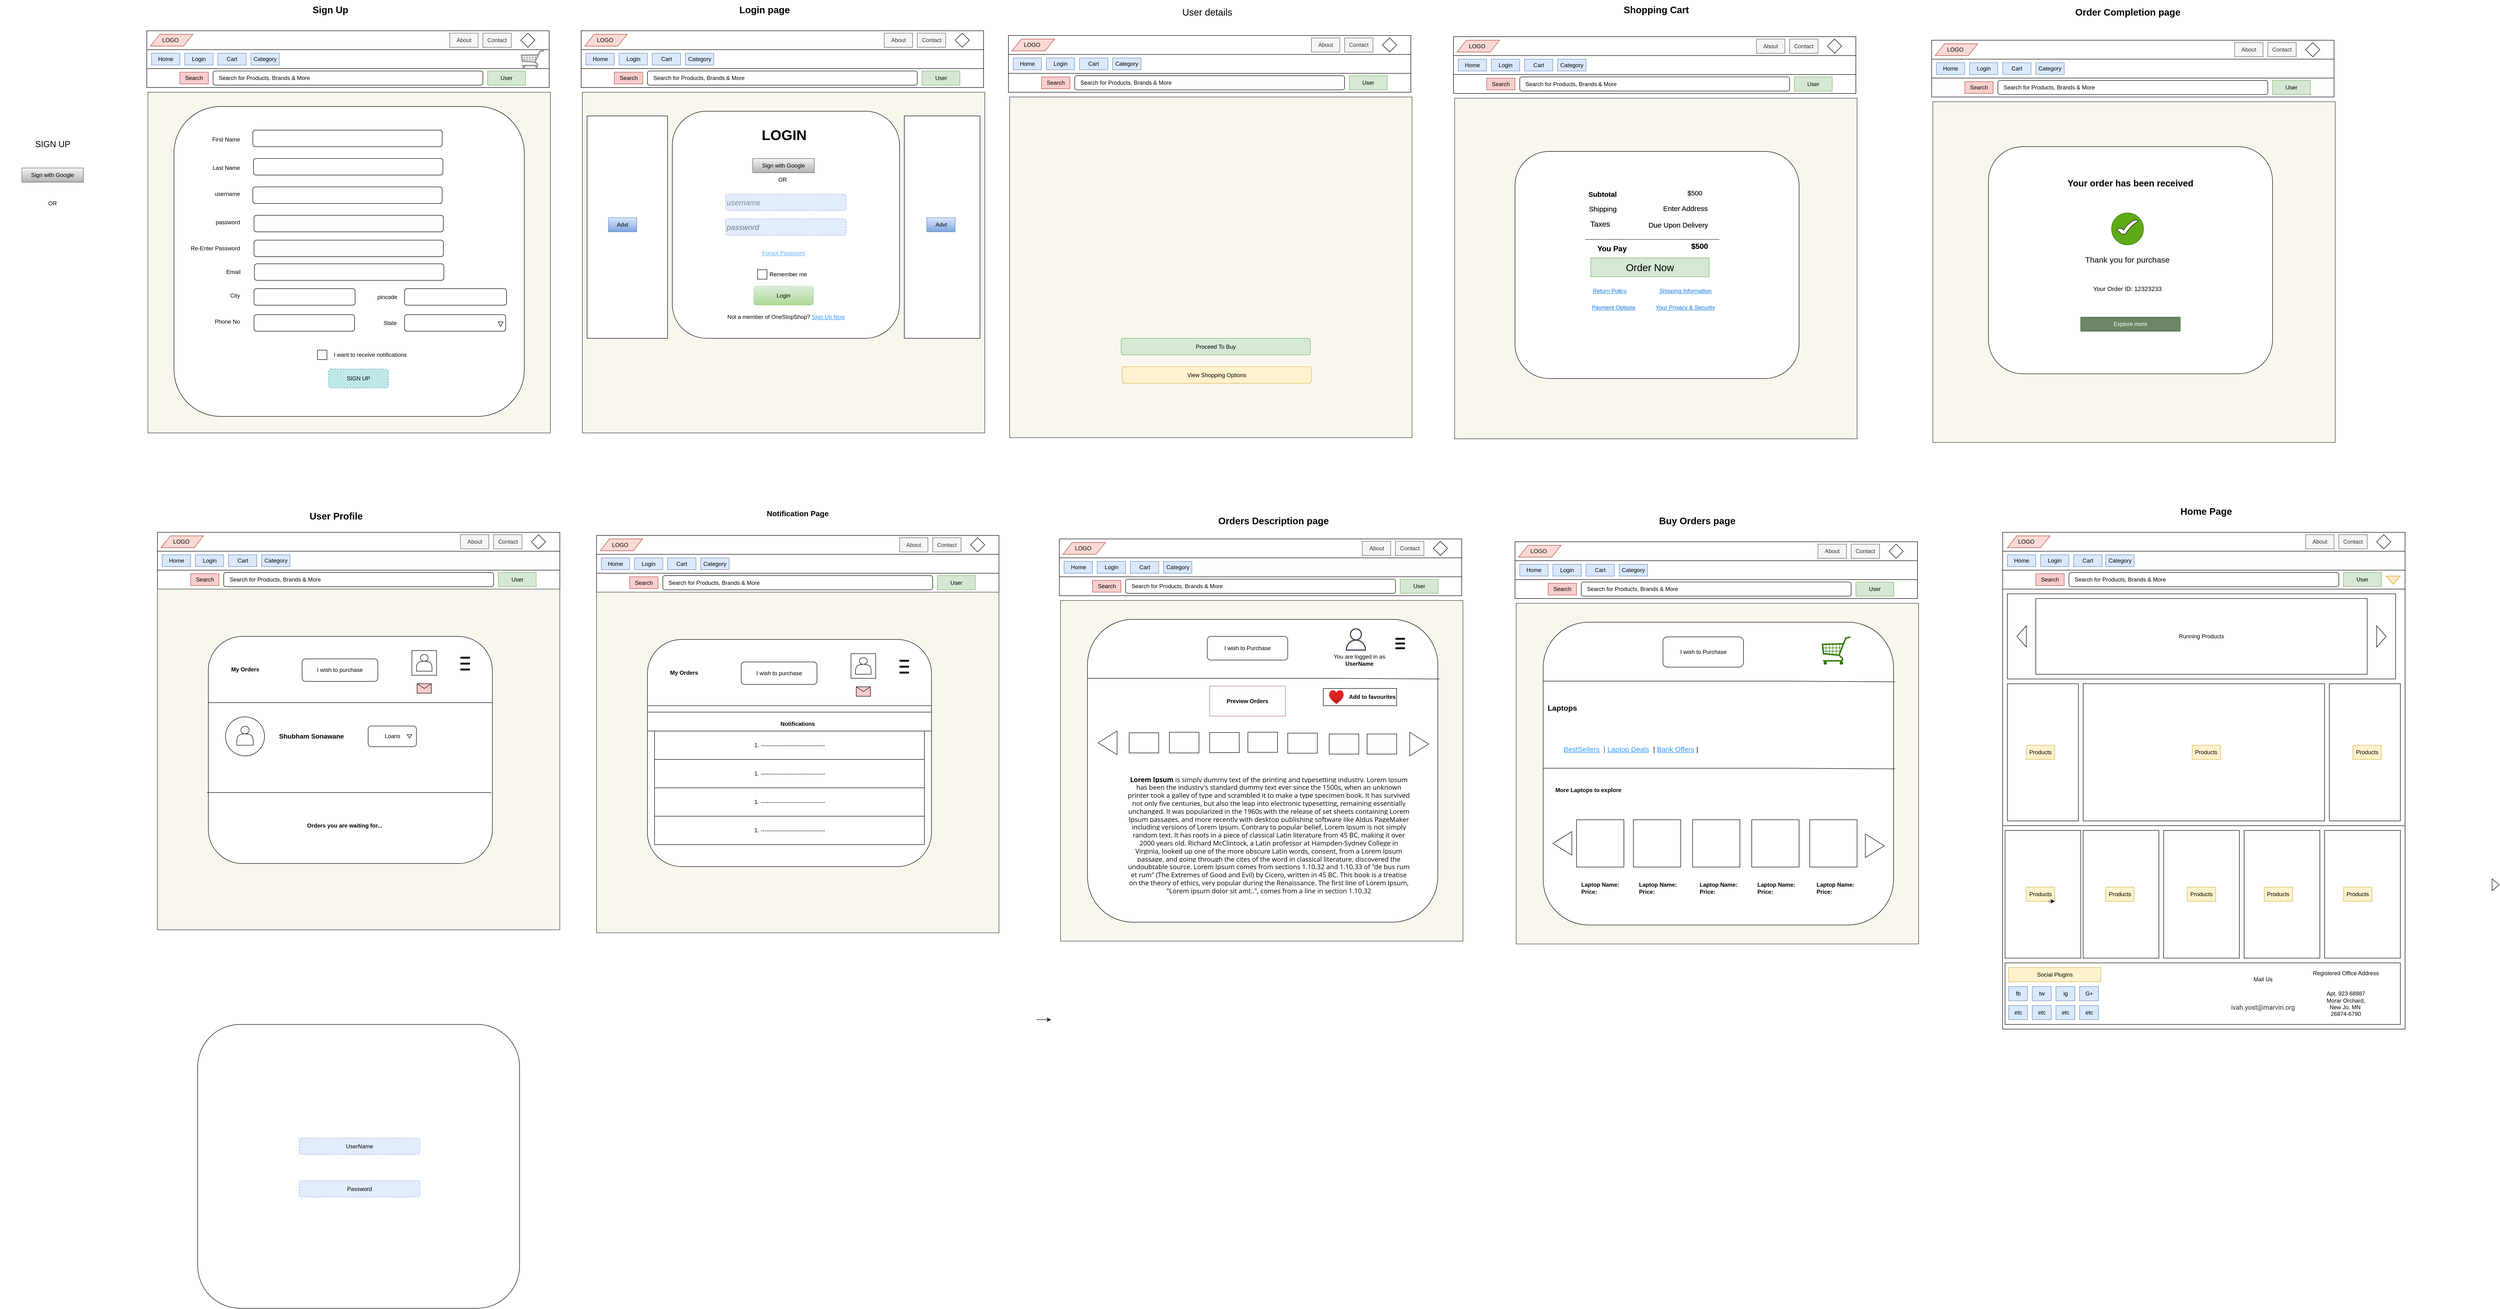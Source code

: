 <mxfile version="24.4.0" type="device">
  <diagram name="Page-1" id="A_PFrzaXeF_WnmV20oNN">
    <mxGraphModel dx="1912" dy="578" grid="1" gridSize="10" guides="1" tooltips="1" connect="1" arrows="1" fold="1" page="1" pageScale="1" pageWidth="850" pageHeight="1100" math="0" shadow="0">
      <root>
        <mxCell id="0" />
        <mxCell id="1" parent="0" />
        <mxCell id="hwkXN4dEjUQdQynab0YA-1" value="" style="rounded=0;whiteSpace=wrap;html=1;" parent="1" vertex="1">
          <mxGeometry y="110" width="850" height="40" as="geometry" />
        </mxCell>
        <mxCell id="hwkXN4dEjUQdQynab0YA-2" value="" style="rounded=0;whiteSpace=wrap;html=1;" parent="1" vertex="1">
          <mxGeometry y="150" width="850" height="40" as="geometry" />
        </mxCell>
        <mxCell id="hwkXN4dEjUQdQynab0YA-3" value="Home" style="text;html=1;align=center;verticalAlign=middle;whiteSpace=wrap;rounded=0;fillColor=#dae8fc;strokeColor=#6c8ebf;" parent="1" vertex="1">
          <mxGeometry x="10" y="157.5" width="60" height="25" as="geometry" />
        </mxCell>
        <mxCell id="hwkXN4dEjUQdQynab0YA-4" value="About" style="text;html=1;align=center;verticalAlign=middle;whiteSpace=wrap;rounded=0;fillColor=#f5f5f5;fontColor=#333333;strokeColor=#666666;" parent="1" vertex="1">
          <mxGeometry x="640" y="115" width="60" height="30" as="geometry" />
        </mxCell>
        <mxCell id="hwkXN4dEjUQdQynab0YA-5" value="Contact" style="text;html=1;align=center;verticalAlign=middle;whiteSpace=wrap;rounded=0;fillColor=#f5f5f5;fontColor=#333333;strokeColor=#666666;" parent="1" vertex="1">
          <mxGeometry x="710" y="115" width="60" height="30" as="geometry" />
        </mxCell>
        <mxCell id="hwkXN4dEjUQdQynab0YA-6" value="" style="rhombus;whiteSpace=wrap;html=1;" parent="1" vertex="1">
          <mxGeometry x="790" y="115" width="30" height="30" as="geometry" />
        </mxCell>
        <mxCell id="hwkXN4dEjUQdQynab0YA-7" value="Login" style="text;html=1;align=center;verticalAlign=middle;whiteSpace=wrap;rounded=0;fillColor=#dae8fc;strokeColor=#6c8ebf;" parent="1" vertex="1">
          <mxGeometry x="80" y="157.5" width="60" height="25" as="geometry" />
        </mxCell>
        <mxCell id="hwkXN4dEjUQdQynab0YA-8" value="Cart" style="text;html=1;align=center;verticalAlign=middle;whiteSpace=wrap;rounded=0;fillColor=#dae8fc;strokeColor=#6c8ebf;" parent="1" vertex="1">
          <mxGeometry x="150" y="157.5" width="60" height="25" as="geometry" />
        </mxCell>
        <mxCell id="hwkXN4dEjUQdQynab0YA-9" value="" style="rounded=0;whiteSpace=wrap;html=1;" parent="1" vertex="1">
          <mxGeometry y="190" width="850" height="40" as="geometry" />
        </mxCell>
        <mxCell id="hwkXN4dEjUQdQynab0YA-10" value="" style="rounded=1;whiteSpace=wrap;html=1;" parent="1" vertex="1">
          <mxGeometry x="140" y="195" width="570" height="30" as="geometry" />
        </mxCell>
        <mxCell id="hwkXN4dEjUQdQynab0YA-11" value="Search" style="text;html=1;align=center;verticalAlign=middle;whiteSpace=wrap;rounded=0;fillColor=#f8cecc;strokeColor=#b85450;" parent="1" vertex="1">
          <mxGeometry x="70" y="197.5" width="60" height="25" as="geometry" />
        </mxCell>
        <mxCell id="hwkXN4dEjUQdQynab0YA-12" value="Search for Products, Brands &amp;amp; More&amp;nbsp;" style="text;html=1;align=center;verticalAlign=middle;whiteSpace=wrap;rounded=0;" parent="1" vertex="1">
          <mxGeometry x="150" y="195" width="200" height="30" as="geometry" />
        </mxCell>
        <mxCell id="hwkXN4dEjUQdQynab0YA-14" value="" style="rounded=0;whiteSpace=wrap;html=1;movable=1;resizable=1;rotatable=1;deletable=1;editable=1;locked=0;connectable=1;fillColor=#f9f7ed;strokeColor=#36393d;" parent="1" vertex="1">
          <mxGeometry x="2.5" y="240" width="850" height="720" as="geometry" />
        </mxCell>
        <mxCell id="hwkXN4dEjUQdQynab0YA-13" value="User" style="text;html=1;align=center;verticalAlign=middle;whiteSpace=wrap;rounded=0;fillColor=#d5e8d4;strokeColor=#82b366;" parent="1" vertex="1">
          <mxGeometry x="720" y="195" width="80" height="30" as="geometry" />
        </mxCell>
        <mxCell id="hwkXN4dEjUQdQynab0YA-24" value="Category" style="text;html=1;align=center;verticalAlign=middle;whiteSpace=wrap;rounded=0;fillColor=#dae8fc;strokeColor=#6c8ebf;" parent="1" vertex="1">
          <mxGeometry x="220" y="157.5" width="60" height="25" as="geometry" />
        </mxCell>
        <mxCell id="hwkXN4dEjUQdQynab0YA-25" value="" style="shape=parallelogram;perimeter=parallelogramPerimeter;whiteSpace=wrap;html=1;fixedSize=1;fillColor=#fad9d5;strokeColor=#ae4132;" parent="1" vertex="1">
          <mxGeometry x="7.5" y="117.5" width="90" height="25" as="geometry" />
        </mxCell>
        <mxCell id="hwkXN4dEjUQdQynab0YA-26" value="LOGO" style="text;html=1;align=center;verticalAlign=middle;whiteSpace=wrap;rounded=0;" parent="1" vertex="1">
          <mxGeometry x="20" y="115" width="60" height="30" as="geometry" />
        </mxCell>
        <mxCell id="hwkXN4dEjUQdQynab0YA-40" style="edgeStyle=orthogonalEdgeStyle;rounded=0;orthogonalLoop=1;jettySize=auto;html=1;exitX=0.5;exitY=0;exitDx=0;exitDy=0;entryX=0.75;entryY=0;entryDx=0;entryDy=0;" parent="1" edge="1">
          <mxGeometry relative="1" as="geometry">
            <mxPoint x="1880" y="2200" as="sourcePoint" />
            <mxPoint x="1910" y="2200" as="targetPoint" />
          </mxGeometry>
        </mxCell>
        <mxCell id="hwkXN4dEjUQdQynab0YA-70" value="" style="rounded=0;whiteSpace=wrap;html=1;" parent="1" vertex="1">
          <mxGeometry x="1820" y="120" width="850" height="40" as="geometry" />
        </mxCell>
        <mxCell id="hwkXN4dEjUQdQynab0YA-71" value="" style="rounded=0;whiteSpace=wrap;html=1;" parent="1" vertex="1">
          <mxGeometry x="1820" y="160" width="850" height="40" as="geometry" />
        </mxCell>
        <mxCell id="hwkXN4dEjUQdQynab0YA-72" value="Home" style="text;html=1;align=center;verticalAlign=middle;whiteSpace=wrap;rounded=0;fillColor=#dae8fc;strokeColor=#6c8ebf;" parent="1" vertex="1">
          <mxGeometry x="1830" y="167.5" width="60" height="25" as="geometry" />
        </mxCell>
        <mxCell id="hwkXN4dEjUQdQynab0YA-73" value="About" style="text;html=1;align=center;verticalAlign=middle;whiteSpace=wrap;rounded=0;fillColor=#f5f5f5;fontColor=#333333;strokeColor=#666666;" parent="1" vertex="1">
          <mxGeometry x="2460" y="125" width="60" height="30" as="geometry" />
        </mxCell>
        <mxCell id="hwkXN4dEjUQdQynab0YA-74" value="Contact" style="text;html=1;align=center;verticalAlign=middle;whiteSpace=wrap;rounded=0;fillColor=#f5f5f5;fontColor=#333333;strokeColor=#666666;" parent="1" vertex="1">
          <mxGeometry x="2530" y="125" width="60" height="30" as="geometry" />
        </mxCell>
        <mxCell id="hwkXN4dEjUQdQynab0YA-75" value="" style="rhombus;whiteSpace=wrap;html=1;" parent="1" vertex="1">
          <mxGeometry x="2610" y="125" width="30" height="30" as="geometry" />
        </mxCell>
        <mxCell id="hwkXN4dEjUQdQynab0YA-76" value="Login" style="text;html=1;align=center;verticalAlign=middle;whiteSpace=wrap;rounded=0;fillColor=#dae8fc;strokeColor=#6c8ebf;" parent="1" vertex="1">
          <mxGeometry x="1900" y="167.5" width="60" height="25" as="geometry" />
        </mxCell>
        <mxCell id="hwkXN4dEjUQdQynab0YA-77" value="Cart" style="text;html=1;align=center;verticalAlign=middle;whiteSpace=wrap;rounded=0;fillColor=#dae8fc;strokeColor=#6c8ebf;" parent="1" vertex="1">
          <mxGeometry x="1970" y="167.5" width="60" height="25" as="geometry" />
        </mxCell>
        <mxCell id="hwkXN4dEjUQdQynab0YA-78" value="" style="rounded=0;whiteSpace=wrap;html=1;" parent="1" vertex="1">
          <mxGeometry x="1820" y="200" width="850" height="40" as="geometry" />
        </mxCell>
        <mxCell id="hwkXN4dEjUQdQynab0YA-79" value="" style="rounded=1;whiteSpace=wrap;html=1;" parent="1" vertex="1">
          <mxGeometry x="1960" y="205" width="570" height="30" as="geometry" />
        </mxCell>
        <mxCell id="hwkXN4dEjUQdQynab0YA-80" value="Search" style="text;html=1;align=center;verticalAlign=middle;whiteSpace=wrap;rounded=0;fillColor=#f8cecc;strokeColor=#b85450;" parent="1" vertex="1">
          <mxGeometry x="1890" y="207.5" width="60" height="25" as="geometry" />
        </mxCell>
        <mxCell id="hwkXN4dEjUQdQynab0YA-81" value="Search for Products, Brands &amp;amp; More&amp;nbsp;" style="text;html=1;align=center;verticalAlign=middle;whiteSpace=wrap;rounded=0;" parent="1" vertex="1">
          <mxGeometry x="1970" y="205" width="200" height="30" as="geometry" />
        </mxCell>
        <mxCell id="hwkXN4dEjUQdQynab0YA-82" value="User" style="text;html=1;align=center;verticalAlign=middle;whiteSpace=wrap;rounded=0;fillColor=#d5e8d4;strokeColor=#82b366;" parent="1" vertex="1">
          <mxGeometry x="2540" y="205" width="80" height="30" as="geometry" />
        </mxCell>
        <mxCell id="hwkXN4dEjUQdQynab0YA-83" value="" style="rounded=0;whiteSpace=wrap;html=1;movable=1;resizable=1;rotatable=1;deletable=1;editable=1;locked=0;connectable=1;fillColor=#f9f7ed;strokeColor=#36393d;" parent="1" vertex="1">
          <mxGeometry x="1822.5" y="250" width="850" height="720" as="geometry" />
        </mxCell>
        <mxCell id="hwkXN4dEjUQdQynab0YA-88" value="Category" style="text;html=1;align=center;verticalAlign=middle;whiteSpace=wrap;rounded=0;fillColor=#dae8fc;strokeColor=#6c8ebf;" parent="1" vertex="1">
          <mxGeometry x="2040" y="167.5" width="60" height="25" as="geometry" />
        </mxCell>
        <mxCell id="hwkXN4dEjUQdQynab0YA-89" value="" style="shape=parallelogram;perimeter=parallelogramPerimeter;whiteSpace=wrap;html=1;fixedSize=1;fillColor=#fad9d5;strokeColor=#ae4132;" parent="1" vertex="1">
          <mxGeometry x="1827.5" y="127.5" width="90" height="25" as="geometry" />
        </mxCell>
        <mxCell id="hwkXN4dEjUQdQynab0YA-90" value="LOGO" style="text;html=1;align=center;verticalAlign=middle;whiteSpace=wrap;rounded=0;" parent="1" vertex="1">
          <mxGeometry x="1840" y="125" width="60" height="30" as="geometry" />
        </mxCell>
        <mxCell id="hwkXN4dEjUQdQynab0YA-118" value="" style="rounded=0;whiteSpace=wrap;html=1;" parent="1" vertex="1">
          <mxGeometry x="2760" y="122.5" width="850" height="40" as="geometry" />
        </mxCell>
        <mxCell id="hwkXN4dEjUQdQynab0YA-119" value="" style="rounded=0;whiteSpace=wrap;html=1;" parent="1" vertex="1">
          <mxGeometry x="2760" y="162.5" width="850" height="40" as="geometry" />
        </mxCell>
        <mxCell id="hwkXN4dEjUQdQynab0YA-120" value="Home" style="text;html=1;align=center;verticalAlign=middle;whiteSpace=wrap;rounded=0;fillColor=#dae8fc;strokeColor=#6c8ebf;" parent="1" vertex="1">
          <mxGeometry x="2770" y="170" width="60" height="25" as="geometry" />
        </mxCell>
        <mxCell id="hwkXN4dEjUQdQynab0YA-121" value="About" style="text;html=1;align=center;verticalAlign=middle;whiteSpace=wrap;rounded=0;fillColor=#f5f5f5;fontColor=#333333;strokeColor=#666666;" parent="1" vertex="1">
          <mxGeometry x="3400" y="127.5" width="60" height="30" as="geometry" />
        </mxCell>
        <mxCell id="hwkXN4dEjUQdQynab0YA-122" value="Contact" style="text;html=1;align=center;verticalAlign=middle;whiteSpace=wrap;rounded=0;fillColor=#f5f5f5;fontColor=#333333;strokeColor=#666666;" parent="1" vertex="1">
          <mxGeometry x="3470" y="127.5" width="60" height="30" as="geometry" />
        </mxCell>
        <mxCell id="hwkXN4dEjUQdQynab0YA-123" value="" style="rhombus;whiteSpace=wrap;html=1;" parent="1" vertex="1">
          <mxGeometry x="3550" y="127.5" width="30" height="30" as="geometry" />
        </mxCell>
        <mxCell id="hwkXN4dEjUQdQynab0YA-124" value="Login" style="text;html=1;align=center;verticalAlign=middle;whiteSpace=wrap;rounded=0;fillColor=#dae8fc;strokeColor=#6c8ebf;" parent="1" vertex="1">
          <mxGeometry x="2840" y="170" width="60" height="25" as="geometry" />
        </mxCell>
        <mxCell id="hwkXN4dEjUQdQynab0YA-125" value="Cart" style="text;html=1;align=center;verticalAlign=middle;whiteSpace=wrap;rounded=0;fillColor=#dae8fc;strokeColor=#6c8ebf;" parent="1" vertex="1">
          <mxGeometry x="2910" y="170" width="60" height="25" as="geometry" />
        </mxCell>
        <mxCell id="hwkXN4dEjUQdQynab0YA-126" value="" style="rounded=0;whiteSpace=wrap;html=1;" parent="1" vertex="1">
          <mxGeometry x="2760" y="202.5" width="850" height="40" as="geometry" />
        </mxCell>
        <mxCell id="hwkXN4dEjUQdQynab0YA-127" value="" style="rounded=1;whiteSpace=wrap;html=1;" parent="1" vertex="1">
          <mxGeometry x="2900" y="207.5" width="570" height="30" as="geometry" />
        </mxCell>
        <mxCell id="hwkXN4dEjUQdQynab0YA-128" value="Search" style="text;html=1;align=center;verticalAlign=middle;whiteSpace=wrap;rounded=0;fillColor=#f8cecc;strokeColor=#b85450;" parent="1" vertex="1">
          <mxGeometry x="2830" y="210" width="60" height="25" as="geometry" />
        </mxCell>
        <mxCell id="hwkXN4dEjUQdQynab0YA-129" value="Search for Products, Brands &amp;amp; More&amp;nbsp;" style="text;html=1;align=center;verticalAlign=middle;whiteSpace=wrap;rounded=0;" parent="1" vertex="1">
          <mxGeometry x="2910" y="207.5" width="200" height="30" as="geometry" />
        </mxCell>
        <mxCell id="hwkXN4dEjUQdQynab0YA-130" value="User" style="text;html=1;align=center;verticalAlign=middle;whiteSpace=wrap;rounded=0;fillColor=#d5e8d4;strokeColor=#82b366;" parent="1" vertex="1">
          <mxGeometry x="3480" y="207.5" width="80" height="30" as="geometry" />
        </mxCell>
        <mxCell id="hwkXN4dEjUQdQynab0YA-131" value="" style="rounded=0;whiteSpace=wrap;html=1;movable=1;resizable=1;rotatable=1;deletable=1;editable=1;locked=0;connectable=1;fillColor=#f9f7ed;strokeColor=#36393d;" parent="1" vertex="1">
          <mxGeometry x="2762.5" y="252.5" width="850" height="720" as="geometry" />
        </mxCell>
        <mxCell id="hwkXN4dEjUQdQynab0YA-132" value="" style="rounded=1;whiteSpace=wrap;html=1;" parent="1" vertex="1">
          <mxGeometry x="2890" y="365" width="600" height="480" as="geometry" />
        </mxCell>
        <mxCell id="hwkXN4dEjUQdQynab0YA-133" value="Category" style="text;html=1;align=center;verticalAlign=middle;whiteSpace=wrap;rounded=0;fillColor=#dae8fc;strokeColor=#6c8ebf;" parent="1" vertex="1">
          <mxGeometry x="2980" y="170" width="60" height="25" as="geometry" />
        </mxCell>
        <mxCell id="hwkXN4dEjUQdQynab0YA-134" value="" style="shape=parallelogram;perimeter=parallelogramPerimeter;whiteSpace=wrap;html=1;fixedSize=1;fillColor=#fad9d5;strokeColor=#ae4132;" parent="1" vertex="1">
          <mxGeometry x="2767.5" y="130" width="90" height="25" as="geometry" />
        </mxCell>
        <mxCell id="hwkXN4dEjUQdQynab0YA-135" value="LOGO" style="text;html=1;align=center;verticalAlign=middle;whiteSpace=wrap;rounded=0;" parent="1" vertex="1">
          <mxGeometry x="2780" y="127.5" width="60" height="30" as="geometry" />
        </mxCell>
        <mxCell id="hwkXN4dEjUQdQynab0YA-159" value="&lt;b&gt;&lt;font style=&quot;font-size: 15px;&quot;&gt;Subtotal&lt;/font&gt;&lt;/b&gt;" style="text;html=1;align=center;verticalAlign=middle;whiteSpace=wrap;rounded=0;" parent="1" vertex="1">
          <mxGeometry x="3020" y="435" width="110" height="40" as="geometry" />
        </mxCell>
        <mxCell id="hwkXN4dEjUQdQynab0YA-160" value="&lt;font style=&quot;font-size: 14px;&quot;&gt;$500&lt;/font&gt;" style="text;html=1;align=center;verticalAlign=middle;whiteSpace=wrap;rounded=0;" parent="1" vertex="1">
          <mxGeometry x="3240" y="438" width="60" height="30" as="geometry" />
        </mxCell>
        <mxCell id="hwkXN4dEjUQdQynab0YA-161" value="&lt;font style=&quot;font-size: 15px;&quot;&gt;Shipping&lt;/font&gt;" style="text;html=1;align=center;verticalAlign=middle;whiteSpace=wrap;rounded=0;" parent="1" vertex="1">
          <mxGeometry x="3042.5" y="468" width="65" height="35" as="geometry" />
        </mxCell>
        <mxCell id="hwkXN4dEjUQdQynab0YA-162" value="&lt;font style=&quot;font-size: 15px;&quot;&gt;Enter Address&lt;/font&gt;" style="text;html=1;align=center;verticalAlign=middle;whiteSpace=wrap;rounded=0;" parent="1" vertex="1">
          <mxGeometry x="3170" y="465" width="160" height="40" as="geometry" />
        </mxCell>
        <mxCell id="hwkXN4dEjUQdQynab0YA-163" value="&lt;font style=&quot;font-size: 16px;&quot;&gt;Taxes&lt;/font&gt;" style="text;html=1;align=center;verticalAlign=middle;whiteSpace=wrap;rounded=0;" parent="1" vertex="1">
          <mxGeometry x="3040" y="503" width="60" height="30" as="geometry" />
        </mxCell>
        <mxCell id="hwkXN4dEjUQdQynab0YA-164" value="&lt;font style=&quot;font-size: 15px;&quot;&gt;Due Upon Delivery&lt;/font&gt;" style="text;html=1;align=center;verticalAlign=middle;whiteSpace=wrap;rounded=0;" parent="1" vertex="1">
          <mxGeometry x="3170" y="505" width="130" height="30" as="geometry" />
        </mxCell>
        <mxCell id="hwkXN4dEjUQdQynab0YA-165" value="-----------------------------------------------------------------------" style="text;html=1;align=center;verticalAlign=middle;whiteSpace=wrap;rounded=0;" parent="1" vertex="1">
          <mxGeometry x="3020" y="535" width="320" height="30" as="geometry" />
        </mxCell>
        <mxCell id="hwkXN4dEjUQdQynab0YA-166" value="&lt;b&gt;&lt;font style=&quot;font-size: 16px;&quot;&gt;You Pay&lt;/font&gt;&lt;/b&gt;" style="text;html=1;align=center;verticalAlign=middle;whiteSpace=wrap;rounded=0;" parent="1" vertex="1">
          <mxGeometry x="3040" y="555" width="110" height="30" as="geometry" />
        </mxCell>
        <mxCell id="hwkXN4dEjUQdQynab0YA-167" value="&lt;font style=&quot;font-size: 16px;&quot;&gt;&lt;b&gt;$500&lt;/b&gt;&lt;/font&gt;" style="text;html=1;align=center;verticalAlign=middle;whiteSpace=wrap;rounded=0;" parent="1" vertex="1">
          <mxGeometry x="3250" y="540" width="60" height="50" as="geometry" />
        </mxCell>
        <mxCell id="hwkXN4dEjUQdQynab0YA-168" value="&lt;font style=&quot;font-size: 21px;&quot;&gt;Place Order&lt;/font&gt;" style="rounded=0;whiteSpace=wrap;html=1;" parent="1" vertex="1">
          <mxGeometry x="3050" y="590" width="250" height="40" as="geometry" />
        </mxCell>
        <mxCell id="hwkXN4dEjUQdQynab0YA-169" value="Return Policy" style="text;html=1;align=center;verticalAlign=middle;whiteSpace=wrap;rounded=0;" parent="1" vertex="1">
          <mxGeometry x="3040" y="650" width="100" height="20" as="geometry" />
        </mxCell>
        <mxCell id="hwkXN4dEjUQdQynab0YA-170" value="Shipping Information" style="text;html=1;align=center;verticalAlign=middle;whiteSpace=wrap;rounded=0;" parent="1" vertex="1">
          <mxGeometry x="3190" y="650" width="120" height="20" as="geometry" />
        </mxCell>
        <mxCell id="hwkXN4dEjUQdQynab0YA-171" value="Your Privacy &amp;amp; Security" style="text;html=1;align=center;verticalAlign=middle;whiteSpace=wrap;rounded=0;" parent="1" vertex="1">
          <mxGeometry x="3175" y="685" width="150" height="20" as="geometry" />
        </mxCell>
        <mxCell id="hwkXN4dEjUQdQynab0YA-172" value="Payment Options" style="text;html=1;align=center;verticalAlign=middle;whiteSpace=wrap;rounded=0;" parent="1" vertex="1">
          <mxGeometry x="3042.5" y="685" width="110" height="20" as="geometry" />
        </mxCell>
        <mxCell id="hwkXN4dEjUQdQynab0YA-174" value="&lt;b&gt;&lt;font style=&quot;font-size: 15px;&quot;&gt;Subtotal&lt;/font&gt;&lt;/b&gt;" style="text;html=1;align=center;verticalAlign=middle;whiteSpace=wrap;rounded=0;" parent="1" vertex="1">
          <mxGeometry x="3020" y="435" width="110" height="40" as="geometry" />
        </mxCell>
        <mxCell id="hwkXN4dEjUQdQynab0YA-175" value="&lt;font style=&quot;font-size: 14px;&quot;&gt;$500&lt;/font&gt;" style="text;html=1;align=center;verticalAlign=middle;whiteSpace=wrap;rounded=0;" parent="1" vertex="1">
          <mxGeometry x="3240" y="438" width="60" height="30" as="geometry" />
        </mxCell>
        <mxCell id="hwkXN4dEjUQdQynab0YA-176" value="&lt;font style=&quot;font-size: 15px;&quot;&gt;Shipping&lt;/font&gt;" style="text;html=1;align=center;verticalAlign=middle;whiteSpace=wrap;rounded=0;" parent="1" vertex="1">
          <mxGeometry x="3042.5" y="468" width="65" height="35" as="geometry" />
        </mxCell>
        <mxCell id="hwkXN4dEjUQdQynab0YA-177" value="&lt;font style=&quot;font-size: 15px;&quot;&gt;Enter Address&lt;/font&gt;" style="text;html=1;align=center;verticalAlign=middle;whiteSpace=wrap;rounded=0;" parent="1" vertex="1">
          <mxGeometry x="3170" y="465" width="160" height="40" as="geometry" />
        </mxCell>
        <mxCell id="hwkXN4dEjUQdQynab0YA-178" value="&lt;font style=&quot;font-size: 16px;&quot;&gt;Taxes&lt;/font&gt;" style="text;html=1;align=center;verticalAlign=middle;whiteSpace=wrap;rounded=0;" parent="1" vertex="1">
          <mxGeometry x="3040" y="503" width="60" height="30" as="geometry" />
        </mxCell>
        <mxCell id="hwkXN4dEjUQdQynab0YA-179" value="&lt;font style=&quot;font-size: 15px;&quot;&gt;Due Upon Delivery&lt;/font&gt;" style="text;html=1;align=center;verticalAlign=middle;whiteSpace=wrap;rounded=0;" parent="1" vertex="1">
          <mxGeometry x="3170" y="505" width="130" height="30" as="geometry" />
        </mxCell>
        <mxCell id="hwkXN4dEjUQdQynab0YA-180" value="-----------------------------------------------------------------------" style="text;html=1;align=center;verticalAlign=middle;whiteSpace=wrap;rounded=0;" parent="1" vertex="1">
          <mxGeometry x="3020" y="535" width="320" height="30" as="geometry" />
        </mxCell>
        <mxCell id="hwkXN4dEjUQdQynab0YA-181" value="&lt;b&gt;&lt;font style=&quot;font-size: 16px;&quot;&gt;You Pay&lt;/font&gt;&lt;/b&gt;" style="text;html=1;align=center;verticalAlign=middle;whiteSpace=wrap;rounded=0;" parent="1" vertex="1">
          <mxGeometry x="3040" y="555" width="110" height="30" as="geometry" />
        </mxCell>
        <mxCell id="hwkXN4dEjUQdQynab0YA-182" value="&lt;font style=&quot;font-size: 16px;&quot;&gt;&lt;b&gt;$500&lt;/b&gt;&lt;/font&gt;" style="text;html=1;align=center;verticalAlign=middle;whiteSpace=wrap;rounded=0;" parent="1" vertex="1">
          <mxGeometry x="3250" y="540" width="60" height="50" as="geometry" />
        </mxCell>
        <mxCell id="hwkXN4dEjUQdQynab0YA-183" value="&lt;font style=&quot;font-size: 21px;&quot;&gt;Order Now&lt;/font&gt;" style="rounded=0;whiteSpace=wrap;html=1;fillColor=#d5e8d4;strokeColor=#82b366;" parent="1" vertex="1">
          <mxGeometry x="3050" y="590" width="250" height="40" as="geometry" />
        </mxCell>
        <mxCell id="hwkXN4dEjUQdQynab0YA-184" value="Return Policy" style="text;html=1;align=center;verticalAlign=middle;whiteSpace=wrap;rounded=0;fontColor=#3399FF;fontStyle=4" parent="1" vertex="1">
          <mxGeometry x="3040" y="650" width="100" height="20" as="geometry" />
        </mxCell>
        <mxCell id="hwkXN4dEjUQdQynab0YA-185" value="Shipping Information" style="text;html=1;align=center;verticalAlign=middle;whiteSpace=wrap;rounded=0;fontColor=#3399FF;fontStyle=4" parent="1" vertex="1">
          <mxGeometry x="3190" y="650" width="120" height="20" as="geometry" />
        </mxCell>
        <mxCell id="hwkXN4dEjUQdQynab0YA-186" value="Your Privacy &amp;amp; Security" style="text;html=1;align=center;verticalAlign=middle;whiteSpace=wrap;rounded=0;fontColor=#3399FF;fontStyle=4" parent="1" vertex="1">
          <mxGeometry x="3175" y="685" width="150" height="20" as="geometry" />
        </mxCell>
        <mxCell id="hwkXN4dEjUQdQynab0YA-187" value="Payment Options" style="text;html=1;align=center;verticalAlign=middle;whiteSpace=wrap;rounded=0;fontColor=#3399FF;fontStyle=4" parent="1" vertex="1">
          <mxGeometry x="3042.5" y="685" width="110" height="20" as="geometry" />
        </mxCell>
        <mxCell id="hwkXN4dEjUQdQynab0YA-189" value="" style="rounded=0;whiteSpace=wrap;html=1;" parent="1" vertex="1">
          <mxGeometry x="3770" y="130" width="850" height="40" as="geometry" />
        </mxCell>
        <mxCell id="hwkXN4dEjUQdQynab0YA-190" value="" style="rounded=0;whiteSpace=wrap;html=1;" parent="1" vertex="1">
          <mxGeometry x="3770" y="170" width="850" height="40" as="geometry" />
        </mxCell>
        <mxCell id="hwkXN4dEjUQdQynab0YA-191" value="Home" style="text;html=1;align=center;verticalAlign=middle;whiteSpace=wrap;rounded=0;fillColor=#dae8fc;strokeColor=#6c8ebf;" parent="1" vertex="1">
          <mxGeometry x="3780" y="177.5" width="60" height="25" as="geometry" />
        </mxCell>
        <mxCell id="hwkXN4dEjUQdQynab0YA-192" value="About" style="text;html=1;align=center;verticalAlign=middle;whiteSpace=wrap;rounded=0;fillColor=#f5f5f5;fontColor=#333333;strokeColor=#666666;" parent="1" vertex="1">
          <mxGeometry x="4410" y="135" width="60" height="30" as="geometry" />
        </mxCell>
        <mxCell id="hwkXN4dEjUQdQynab0YA-193" value="Contact" style="text;html=1;align=center;verticalAlign=middle;whiteSpace=wrap;rounded=0;fillColor=#f5f5f5;fontColor=#333333;strokeColor=#666666;" parent="1" vertex="1">
          <mxGeometry x="4480" y="135" width="60" height="30" as="geometry" />
        </mxCell>
        <mxCell id="hwkXN4dEjUQdQynab0YA-194" value="" style="rhombus;whiteSpace=wrap;html=1;" parent="1" vertex="1">
          <mxGeometry x="4560" y="135" width="30" height="30" as="geometry" />
        </mxCell>
        <mxCell id="hwkXN4dEjUQdQynab0YA-195" value="Login" style="text;html=1;align=center;verticalAlign=middle;whiteSpace=wrap;rounded=0;fillColor=#dae8fc;strokeColor=#6c8ebf;" parent="1" vertex="1">
          <mxGeometry x="3850" y="177.5" width="60" height="25" as="geometry" />
        </mxCell>
        <mxCell id="hwkXN4dEjUQdQynab0YA-196" value="Cart" style="text;html=1;align=center;verticalAlign=middle;whiteSpace=wrap;rounded=0;fillColor=#dae8fc;strokeColor=#6c8ebf;" parent="1" vertex="1">
          <mxGeometry x="3920" y="177.5" width="60" height="25" as="geometry" />
        </mxCell>
        <mxCell id="hwkXN4dEjUQdQynab0YA-197" value="" style="rounded=0;whiteSpace=wrap;html=1;" parent="1" vertex="1">
          <mxGeometry x="3770" y="210" width="850" height="40" as="geometry" />
        </mxCell>
        <mxCell id="hwkXN4dEjUQdQynab0YA-198" value="" style="rounded=1;whiteSpace=wrap;html=1;" parent="1" vertex="1">
          <mxGeometry x="3910" y="215" width="570" height="30" as="geometry" />
        </mxCell>
        <mxCell id="hwkXN4dEjUQdQynab0YA-199" value="Search" style="text;html=1;align=center;verticalAlign=middle;whiteSpace=wrap;rounded=0;fillColor=#f8cecc;strokeColor=#b85450;" parent="1" vertex="1">
          <mxGeometry x="3840" y="217.5" width="60" height="25" as="geometry" />
        </mxCell>
        <mxCell id="hwkXN4dEjUQdQynab0YA-200" value="Search for Products, Brands &amp;amp; More&amp;nbsp;" style="text;html=1;align=center;verticalAlign=middle;whiteSpace=wrap;rounded=0;" parent="1" vertex="1">
          <mxGeometry x="3920" y="215" width="200" height="30" as="geometry" />
        </mxCell>
        <mxCell id="hwkXN4dEjUQdQynab0YA-201" value="User" style="text;html=1;align=center;verticalAlign=middle;whiteSpace=wrap;rounded=0;fillColor=#d5e8d4;strokeColor=#82b366;" parent="1" vertex="1">
          <mxGeometry x="4490" y="215" width="80" height="30" as="geometry" />
        </mxCell>
        <mxCell id="hwkXN4dEjUQdQynab0YA-202" value="" style="rounded=0;whiteSpace=wrap;html=1;movable=1;resizable=1;rotatable=1;deletable=1;editable=1;locked=0;connectable=1;fillColor=#f9f7ed;strokeColor=#36393d;" parent="1" vertex="1">
          <mxGeometry x="3772.5" y="260" width="850" height="720" as="geometry" />
        </mxCell>
        <mxCell id="hwkXN4dEjUQdQynab0YA-203" value="" style="rounded=1;whiteSpace=wrap;html=1;" parent="1" vertex="1">
          <mxGeometry x="3890" y="355" width="600" height="480" as="geometry" />
        </mxCell>
        <mxCell id="hwkXN4dEjUQdQynab0YA-204" value="Category" style="text;html=1;align=center;verticalAlign=middle;whiteSpace=wrap;rounded=0;fillColor=#dae8fc;strokeColor=#6c8ebf;" parent="1" vertex="1">
          <mxGeometry x="3990" y="177.5" width="60" height="25" as="geometry" />
        </mxCell>
        <mxCell id="hwkXN4dEjUQdQynab0YA-205" value="" style="shape=parallelogram;perimeter=parallelogramPerimeter;whiteSpace=wrap;html=1;fixedSize=1;fillColor=#fad9d5;strokeColor=#ae4132;" parent="1" vertex="1">
          <mxGeometry x="3777.5" y="137.5" width="90" height="25" as="geometry" />
        </mxCell>
        <mxCell id="hwkXN4dEjUQdQynab0YA-206" value="LOGO" style="text;html=1;align=center;verticalAlign=middle;whiteSpace=wrap;rounded=0;" parent="1" vertex="1">
          <mxGeometry x="3790" y="135" width="60" height="30" as="geometry" />
        </mxCell>
        <mxCell id="hwkXN4dEjUQdQynab0YA-237" value="&lt;br&gt;&lt;font style=&quot;&quot;&gt;&lt;span style=&quot;color: rgb(0, 0, 0); font-family: Helvetica; font-style: normal; font-variant-ligatures: normal; font-variant-caps: normal; letter-spacing: normal; orphans: 2; text-align: center; text-indent: 0px; text-transform: none; widows: 2; word-spacing: 0px; -webkit-text-stroke-width: 0px; white-space: normal; background-color: rgb(251, 251, 251); text-decoration-thickness: initial; text-decoration-style: initial; text-decoration-color: initial; float: none; display: inline !important;&quot;&gt;&lt;b style=&quot;&quot;&gt;&lt;font style=&quot;font-size: 19px;&quot;&gt;Your order has been received&lt;/font&gt;&lt;/b&gt;&lt;/span&gt;&lt;br&gt;&lt;/font&gt;" style="text;html=1;align=center;verticalAlign=middle;whiteSpace=wrap;rounded=0;fontSize=16;" parent="1" vertex="1">
          <mxGeometry x="4050" y="382.75" width="280" height="79.5" as="geometry" />
        </mxCell>
        <mxCell id="hwkXN4dEjUQdQynab0YA-238" value="" style="ellipse;whiteSpace=wrap;html=1;aspect=fixed;fillColor=#60a917;strokeColor=#2D7600;fontColor=#ffffff;" parent="1" vertex="1">
          <mxGeometry x="4150" y="495" width="67.5" height="67.5" as="geometry" />
        </mxCell>
        <mxCell id="hwkXN4dEjUQdQynab0YA-239" value="&lt;font color=&quot;#ffffff&quot;&gt;Explore more&lt;/font&gt;" style="whiteSpace=wrap;html=1;fillColor=#6d8764;fontColor=#ffffff;strokeColor=#3A5431;" parent="1" vertex="1">
          <mxGeometry x="4085" y="715.25" width="210" height="29.75" as="geometry" />
        </mxCell>
        <mxCell id="hwkXN4dEjUQdQynab0YA-240" value="" style="verticalLabelPosition=bottom;verticalAlign=top;html=1;shape=mxgraph.basic.tick" parent="1" vertex="1">
          <mxGeometry x="4161.25" y="510" width="45" height="30" as="geometry" />
        </mxCell>
        <mxCell id="hwkXN4dEjUQdQynab0YA-241" value="&lt;font style=&quot;font-size: 17px;&quot;&gt;Thank you for purchase&lt;/font&gt;" style="text;html=1;align=center;verticalAlign=middle;whiteSpace=wrap;rounded=0;fontSize=16;" parent="1" vertex="1">
          <mxGeometry x="4091.25" y="585" width="185" height="20" as="geometry" />
        </mxCell>
        <mxCell id="hwkXN4dEjUQdQynab0YA-242" value="&lt;font style=&quot;font-size: 13px;&quot;&gt;Your Order ID: 12323233&lt;/font&gt;" style="text;html=1;align=center;verticalAlign=middle;whiteSpace=wrap;rounded=0;fontSize=16;" parent="1" vertex="1">
          <mxGeometry x="4091.25" y="640.0" width="185" height="27.63" as="geometry" />
        </mxCell>
        <mxCell id="hwkXN4dEjUQdQynab0YA-245" value="" style="rounded=0;whiteSpace=wrap;html=1;" parent="1" vertex="1">
          <mxGeometry x="22.5" y="1170" width="850" height="40" as="geometry" />
        </mxCell>
        <mxCell id="hwkXN4dEjUQdQynab0YA-246" value="" style="rounded=0;whiteSpace=wrap;html=1;" parent="1" vertex="1">
          <mxGeometry x="22.5" y="1210" width="850" height="40" as="geometry" />
        </mxCell>
        <mxCell id="hwkXN4dEjUQdQynab0YA-247" value="Home" style="text;html=1;align=center;verticalAlign=middle;whiteSpace=wrap;rounded=0;fillColor=#dae8fc;strokeColor=#6c8ebf;" parent="1" vertex="1">
          <mxGeometry x="32.5" y="1217.5" width="60" height="25" as="geometry" />
        </mxCell>
        <mxCell id="hwkXN4dEjUQdQynab0YA-248" value="About" style="text;html=1;align=center;verticalAlign=middle;whiteSpace=wrap;rounded=0;fillColor=#f5f5f5;fontColor=#333333;strokeColor=#666666;" parent="1" vertex="1">
          <mxGeometry x="662.5" y="1175" width="60" height="30" as="geometry" />
        </mxCell>
        <mxCell id="hwkXN4dEjUQdQynab0YA-249" value="Contact" style="text;html=1;align=center;verticalAlign=middle;whiteSpace=wrap;rounded=0;fillColor=#f5f5f5;fontColor=#333333;strokeColor=#666666;" parent="1" vertex="1">
          <mxGeometry x="732.5" y="1175" width="60" height="30" as="geometry" />
        </mxCell>
        <mxCell id="hwkXN4dEjUQdQynab0YA-250" value="" style="rhombus;whiteSpace=wrap;html=1;" parent="1" vertex="1">
          <mxGeometry x="812.5" y="1175" width="30" height="30" as="geometry" />
        </mxCell>
        <mxCell id="hwkXN4dEjUQdQynab0YA-251" value="Login" style="text;html=1;align=center;verticalAlign=middle;whiteSpace=wrap;rounded=0;fillColor=#dae8fc;strokeColor=#6c8ebf;" parent="1" vertex="1">
          <mxGeometry x="102.5" y="1217.5" width="60" height="25" as="geometry" />
        </mxCell>
        <mxCell id="hwkXN4dEjUQdQynab0YA-252" value="Cart" style="text;html=1;align=center;verticalAlign=middle;whiteSpace=wrap;rounded=0;fillColor=#dae8fc;strokeColor=#6c8ebf;" parent="1" vertex="1">
          <mxGeometry x="172.5" y="1217.5" width="60" height="25" as="geometry" />
        </mxCell>
        <mxCell id="hwkXN4dEjUQdQynab0YA-253" value="" style="rounded=0;whiteSpace=wrap;html=1;" parent="1" vertex="1">
          <mxGeometry x="22.5" y="1250" width="850" height="40" as="geometry" />
        </mxCell>
        <mxCell id="hwkXN4dEjUQdQynab0YA-254" value="" style="rounded=1;whiteSpace=wrap;html=1;" parent="1" vertex="1">
          <mxGeometry x="162.5" y="1255" width="570" height="30" as="geometry" />
        </mxCell>
        <mxCell id="hwkXN4dEjUQdQynab0YA-255" value="Search" style="text;html=1;align=center;verticalAlign=middle;whiteSpace=wrap;rounded=0;fillColor=#f8cecc;strokeColor=#b85450;" parent="1" vertex="1">
          <mxGeometry x="92.5" y="1257.5" width="60" height="25" as="geometry" />
        </mxCell>
        <mxCell id="hwkXN4dEjUQdQynab0YA-256" value="Search for Products, Brands &amp;amp; More&amp;nbsp;" style="text;html=1;align=center;verticalAlign=middle;whiteSpace=wrap;rounded=0;" parent="1" vertex="1">
          <mxGeometry x="172.5" y="1255" width="200" height="30" as="geometry" />
        </mxCell>
        <mxCell id="hwkXN4dEjUQdQynab0YA-257" value="User" style="text;html=1;align=center;verticalAlign=middle;whiteSpace=wrap;rounded=0;fillColor=#d5e8d4;strokeColor=#82b366;" parent="1" vertex="1">
          <mxGeometry x="742.5" y="1255" width="80" height="30" as="geometry" />
        </mxCell>
        <mxCell id="hwkXN4dEjUQdQynab0YA-258" value="" style="rounded=0;whiteSpace=wrap;html=1;movable=1;resizable=1;rotatable=1;deletable=1;editable=1;locked=0;connectable=1;fillColor=#f9f7ed;strokeColor=#36393d;" parent="1" vertex="1">
          <mxGeometry x="22.5" y="1290" width="850" height="720" as="geometry" />
        </mxCell>
        <mxCell id="hwkXN4dEjUQdQynab0YA-259" value="" style="rounded=1;whiteSpace=wrap;html=1;" parent="1" vertex="1">
          <mxGeometry x="130" y="1390" width="600" height="480" as="geometry" />
        </mxCell>
        <mxCell id="hwkXN4dEjUQdQynab0YA-260" value="Category" style="text;html=1;align=center;verticalAlign=middle;whiteSpace=wrap;rounded=0;fillColor=#dae8fc;strokeColor=#6c8ebf;" parent="1" vertex="1">
          <mxGeometry x="242.5" y="1217.5" width="60" height="25" as="geometry" />
        </mxCell>
        <mxCell id="hwkXN4dEjUQdQynab0YA-261" value="" style="shape=parallelogram;perimeter=parallelogramPerimeter;whiteSpace=wrap;html=1;fixedSize=1;fillColor=#fad9d5;strokeColor=#ae4132;" parent="1" vertex="1">
          <mxGeometry x="30" y="1177.5" width="90" height="25" as="geometry" />
        </mxCell>
        <mxCell id="hwkXN4dEjUQdQynab0YA-262" value="LOGO" style="text;html=1;align=center;verticalAlign=middle;whiteSpace=wrap;rounded=0;" parent="1" vertex="1">
          <mxGeometry x="42.5" y="1175" width="60" height="30" as="geometry" />
        </mxCell>
        <mxCell id="hwkXN4dEjUQdQynab0YA-270" value="" style="whiteSpace=wrap;html=1;aspect=fixed;" parent="1" vertex="1">
          <mxGeometry x="560" y="1420" width="52.12" height="52.12" as="geometry" />
        </mxCell>
        <mxCell id="hwkXN4dEjUQdQynab0YA-272" value="" style="shape=actor;whiteSpace=wrap;html=1;" parent="1" vertex="1">
          <mxGeometry x="569.53" y="1428.56" width="33.06" height="35" as="geometry" />
        </mxCell>
        <mxCell id="hwkXN4dEjUQdQynab0YA-273" value="" style="line;strokeWidth=4;html=1;perimeter=backbonePerimeter;points=[];outlineConnect=0;" parent="1" vertex="1">
          <mxGeometry x="662.5" y="1442.5" width="20" height="10" as="geometry" />
        </mxCell>
        <mxCell id="hwkXN4dEjUQdQynab0YA-274" value="" style="line;strokeWidth=4;html=1;perimeter=backbonePerimeter;points=[];outlineConnect=0;" parent="1" vertex="1">
          <mxGeometry x="662.5" y="1430" width="20" height="10" as="geometry" />
        </mxCell>
        <mxCell id="hwkXN4dEjUQdQynab0YA-275" value="" style="line;strokeWidth=4;html=1;perimeter=backbonePerimeter;points=[];outlineConnect=0;" parent="1" vertex="1">
          <mxGeometry x="662.5" y="1455" width="20" height="10" as="geometry" />
        </mxCell>
        <mxCell id="hwkXN4dEjUQdQynab0YA-277" value="I wish to purchase" style="rounded=1;whiteSpace=wrap;html=1;" parent="1" vertex="1">
          <mxGeometry x="328.09" y="1437.5" width="160" height="47.5" as="geometry" />
        </mxCell>
        <mxCell id="hwkXN4dEjUQdQynab0YA-278" value="&lt;b&gt;My Orders&lt;/b&gt;" style="text;html=1;align=center;verticalAlign=middle;whiteSpace=wrap;rounded=0;" parent="1" vertex="1">
          <mxGeometry x="168.75" y="1437.5" width="77.5" height="45" as="geometry" />
        </mxCell>
        <mxCell id="hwkXN4dEjUQdQynab0YA-279" value="" style="ellipse;whiteSpace=wrap;html=1;aspect=fixed;" parent="1" vertex="1">
          <mxGeometry x="166.25" y="1560" width="82.5" height="82.5" as="geometry" />
        </mxCell>
        <mxCell id="hwkXN4dEjUQdQynab0YA-280" value="" style="shape=actor;whiteSpace=wrap;html=1;" parent="1" vertex="1">
          <mxGeometry x="190" y="1580" width="35" height="40" as="geometry" />
        </mxCell>
        <mxCell id="hwkXN4dEjUQdQynab0YA-281" value="&lt;b&gt;&lt;font style=&quot;font-size: 14px;&quot;&gt;Shubham Sonawane&lt;/font&gt;&lt;/b&gt;" style="text;html=1;align=center;verticalAlign=middle;whiteSpace=wrap;rounded=0;" parent="1" vertex="1">
          <mxGeometry x="253.09" y="1569.38" width="190" height="63.75" as="geometry" />
        </mxCell>
        <mxCell id="hwkXN4dEjUQdQynab0YA-284" value="Loans" style="rounded=1;whiteSpace=wrap;html=1;" parent="1" vertex="1">
          <mxGeometry x="467.62" y="1579.38" width="101.91" height="43.75" as="geometry" />
        </mxCell>
        <mxCell id="hwkXN4dEjUQdQynab0YA-285" value="" style="shape=message;html=1;html=1;outlineConnect=0;labelPosition=center;verticalLabelPosition=bottom;align=center;verticalAlign=top;fillStyle=solid;fillColor=#FFCCCC;" parent="1" vertex="1">
          <mxGeometry x="571.06" y="1490" width="30" height="20" as="geometry" />
        </mxCell>
        <mxCell id="hwkXN4dEjUQdQynab0YA-286" value="" style="triangle;whiteSpace=wrap;html=1;direction=south;" parent="1" vertex="1">
          <mxGeometry x="550" y="1597.51" width="10" height="7.5" as="geometry" />
        </mxCell>
        <mxCell id="hwkXN4dEjUQdQynab0YA-287" value="&lt;b&gt;Orders you are waiting for...&lt;/b&gt;" style="text;html=1;align=center;verticalAlign=middle;whiteSpace=wrap;rounded=0;" parent="1" vertex="1">
          <mxGeometry x="253.09" y="1760" width="330" height="60" as="geometry" />
        </mxCell>
        <mxCell id="hwkXN4dEjUQdQynab0YA-298" value="" style="endArrow=none;html=1;rounded=0;strokeWidth=1;" parent="1" edge="1">
          <mxGeometry width="50" height="50" relative="1" as="geometry">
            <mxPoint x="130" y="1530" as="sourcePoint" />
            <mxPoint x="730" y="1530" as="targetPoint" />
          </mxGeometry>
        </mxCell>
        <mxCell id="hwkXN4dEjUQdQynab0YA-299" value="" style="endArrow=none;html=1;rounded=0;strokeWidth=1;" parent="1" edge="1">
          <mxGeometry width="50" height="50" relative="1" as="geometry">
            <mxPoint x="127.5" y="1720" as="sourcePoint" />
            <mxPoint x="727.5" y="1720" as="targetPoint" />
          </mxGeometry>
        </mxCell>
        <mxCell id="hwkXN4dEjUQdQynab0YA-353" value="" style="rounded=0;whiteSpace=wrap;html=1;" parent="1" vertex="1">
          <mxGeometry x="950" y="1176.5" width="850" height="40" as="geometry" />
        </mxCell>
        <mxCell id="hwkXN4dEjUQdQynab0YA-354" value="" style="rounded=0;whiteSpace=wrap;html=1;" parent="1" vertex="1">
          <mxGeometry x="950" y="1216.5" width="850" height="40" as="geometry" />
        </mxCell>
        <mxCell id="hwkXN4dEjUQdQynab0YA-355" value="Home" style="text;html=1;align=center;verticalAlign=middle;whiteSpace=wrap;rounded=0;fillColor=#dae8fc;strokeColor=#6c8ebf;" parent="1" vertex="1">
          <mxGeometry x="960" y="1224" width="60" height="25" as="geometry" />
        </mxCell>
        <mxCell id="hwkXN4dEjUQdQynab0YA-356" value="About" style="text;html=1;align=center;verticalAlign=middle;whiteSpace=wrap;rounded=0;fillColor=#f5f5f5;fontColor=#333333;strokeColor=#666666;" parent="1" vertex="1">
          <mxGeometry x="1590" y="1181.5" width="60" height="30" as="geometry" />
        </mxCell>
        <mxCell id="hwkXN4dEjUQdQynab0YA-357" value="Contact" style="text;html=1;align=center;verticalAlign=middle;whiteSpace=wrap;rounded=0;fillColor=#f5f5f5;fontColor=#333333;strokeColor=#666666;" parent="1" vertex="1">
          <mxGeometry x="1660" y="1181.5" width="60" height="30" as="geometry" />
        </mxCell>
        <mxCell id="hwkXN4dEjUQdQynab0YA-358" value="" style="rhombus;whiteSpace=wrap;html=1;" parent="1" vertex="1">
          <mxGeometry x="1740" y="1181.5" width="30" height="30" as="geometry" />
        </mxCell>
        <mxCell id="hwkXN4dEjUQdQynab0YA-359" value="Login" style="text;html=1;align=center;verticalAlign=middle;whiteSpace=wrap;rounded=0;fillColor=#dae8fc;strokeColor=#6c8ebf;" parent="1" vertex="1">
          <mxGeometry x="1030" y="1224" width="60" height="25" as="geometry" />
        </mxCell>
        <mxCell id="hwkXN4dEjUQdQynab0YA-360" value="Cart" style="text;html=1;align=center;verticalAlign=middle;whiteSpace=wrap;rounded=0;fillColor=#dae8fc;strokeColor=#6c8ebf;" parent="1" vertex="1">
          <mxGeometry x="1100" y="1224" width="60" height="25" as="geometry" />
        </mxCell>
        <mxCell id="hwkXN4dEjUQdQynab0YA-361" value="" style="rounded=0;whiteSpace=wrap;html=1;" parent="1" vertex="1">
          <mxGeometry x="950" y="1256.5" width="850" height="40" as="geometry" />
        </mxCell>
        <mxCell id="hwkXN4dEjUQdQynab0YA-362" value="" style="rounded=1;whiteSpace=wrap;html=1;" parent="1" vertex="1">
          <mxGeometry x="1090" y="1261.5" width="570" height="30" as="geometry" />
        </mxCell>
        <mxCell id="hwkXN4dEjUQdQynab0YA-363" value="Search" style="text;html=1;align=center;verticalAlign=middle;whiteSpace=wrap;rounded=0;fillColor=#f8cecc;strokeColor=#b85450;" parent="1" vertex="1">
          <mxGeometry x="1020" y="1264" width="60" height="25" as="geometry" />
        </mxCell>
        <mxCell id="hwkXN4dEjUQdQynab0YA-364" value="Search for Products, Brands &amp;amp; More&amp;nbsp;" style="text;html=1;align=center;verticalAlign=middle;whiteSpace=wrap;rounded=0;" parent="1" vertex="1">
          <mxGeometry x="1100" y="1261.5" width="200" height="30" as="geometry" />
        </mxCell>
        <mxCell id="hwkXN4dEjUQdQynab0YA-365" value="User" style="text;html=1;align=center;verticalAlign=middle;whiteSpace=wrap;rounded=0;fillColor=#d5e8d4;strokeColor=#82b366;" parent="1" vertex="1">
          <mxGeometry x="1670" y="1261.5" width="80" height="30" as="geometry" />
        </mxCell>
        <mxCell id="hwkXN4dEjUQdQynab0YA-366" value="" style="rounded=0;whiteSpace=wrap;html=1;movable=1;resizable=1;rotatable=1;deletable=1;editable=1;locked=0;connectable=1;fillColor=#f9f7ed;strokeColor=#36393d;" parent="1" vertex="1">
          <mxGeometry x="950" y="1296.5" width="850" height="720" as="geometry" />
        </mxCell>
        <mxCell id="hwkXN4dEjUQdQynab0YA-367" value="" style="rounded=1;whiteSpace=wrap;html=1;" parent="1" vertex="1">
          <mxGeometry x="1057.5" y="1396.5" width="600" height="480" as="geometry" />
        </mxCell>
        <mxCell id="hwkXN4dEjUQdQynab0YA-368" value="Category" style="text;html=1;align=center;verticalAlign=middle;whiteSpace=wrap;rounded=0;fillColor=#dae8fc;strokeColor=#6c8ebf;" parent="1" vertex="1">
          <mxGeometry x="1170" y="1224" width="60" height="25" as="geometry" />
        </mxCell>
        <mxCell id="hwkXN4dEjUQdQynab0YA-369" value="" style="shape=parallelogram;perimeter=parallelogramPerimeter;whiteSpace=wrap;html=1;fixedSize=1;fillColor=#fad9d5;strokeColor=#ae4132;" parent="1" vertex="1">
          <mxGeometry x="957.5" y="1184" width="90" height="25" as="geometry" />
        </mxCell>
        <mxCell id="hwkXN4dEjUQdQynab0YA-370" value="LOGO" style="text;html=1;align=center;verticalAlign=middle;whiteSpace=wrap;rounded=0;" parent="1" vertex="1">
          <mxGeometry x="970" y="1181.5" width="60" height="30" as="geometry" />
        </mxCell>
        <mxCell id="hwkXN4dEjUQdQynab0YA-371" value="" style="whiteSpace=wrap;html=1;aspect=fixed;" parent="1" vertex="1">
          <mxGeometry x="1487.5" y="1426.5" width="52.12" height="52.12" as="geometry" />
        </mxCell>
        <mxCell id="hwkXN4dEjUQdQynab0YA-372" value="" style="shape=actor;whiteSpace=wrap;html=1;" parent="1" vertex="1">
          <mxGeometry x="1497.03" y="1435.06" width="33.06" height="35" as="geometry" />
        </mxCell>
        <mxCell id="hwkXN4dEjUQdQynab0YA-373" value="" style="line;strokeWidth=4;html=1;perimeter=backbonePerimeter;points=[];outlineConnect=0;" parent="1" vertex="1">
          <mxGeometry x="1590" y="1449" width="20" height="10" as="geometry" />
        </mxCell>
        <mxCell id="hwkXN4dEjUQdQynab0YA-374" value="" style="line;strokeWidth=4;html=1;perimeter=backbonePerimeter;points=[];outlineConnect=0;" parent="1" vertex="1">
          <mxGeometry x="1590" y="1436.5" width="20" height="10" as="geometry" />
        </mxCell>
        <mxCell id="hwkXN4dEjUQdQynab0YA-375" value="" style="line;strokeWidth=4;html=1;perimeter=backbonePerimeter;points=[];outlineConnect=0;" parent="1" vertex="1">
          <mxGeometry x="1590" y="1461.5" width="20" height="10" as="geometry" />
        </mxCell>
        <mxCell id="hwkXN4dEjUQdQynab0YA-376" value="I wish to purchase" style="rounded=1;whiteSpace=wrap;html=1;" parent="1" vertex="1">
          <mxGeometry x="1255.59" y="1444" width="160" height="47.5" as="geometry" />
        </mxCell>
        <mxCell id="hwkXN4dEjUQdQynab0YA-377" value="&lt;b&gt;My Orders&lt;/b&gt;" style="text;html=1;align=center;verticalAlign=middle;whiteSpace=wrap;rounded=0;" parent="1" vertex="1">
          <mxGeometry x="1096.25" y="1444" width="77.5" height="45" as="geometry" />
        </mxCell>
        <mxCell id="hwkXN4dEjUQdQynab0YA-382" value="" style="shape=message;html=1;html=1;outlineConnect=0;labelPosition=center;verticalLabelPosition=bottom;align=center;verticalAlign=top;fillStyle=solid;fillColor=#FFCCCC;" parent="1" vertex="1">
          <mxGeometry x="1498.56" y="1496.5" width="30" height="20" as="geometry" />
        </mxCell>
        <mxCell id="hwkXN4dEjUQdQynab0YA-385" value="" style="endArrow=none;html=1;rounded=0;strokeWidth=1;" parent="1" edge="1">
          <mxGeometry width="50" height="50" relative="1" as="geometry">
            <mxPoint x="1057.5" y="1536.5" as="sourcePoint" />
            <mxPoint x="1657.5" y="1536.5" as="targetPoint" />
          </mxGeometry>
        </mxCell>
        <mxCell id="hwkXN4dEjUQdQynab0YA-388" value="" style="endArrow=none;html=1;rounded=0;strokeWidth=1;" parent="1" edge="1">
          <mxGeometry width="50" height="50" relative="1" as="geometry">
            <mxPoint x="1057.5" y="1550" as="sourcePoint" />
            <mxPoint x="1657.5" y="1550" as="targetPoint" />
          </mxGeometry>
        </mxCell>
        <mxCell id="hwkXN4dEjUQdQynab0YA-389" value="" style="endArrow=none;html=1;rounded=0;strokeWidth=1;" parent="1" edge="1">
          <mxGeometry width="50" height="50" relative="1" as="geometry">
            <mxPoint x="1057.5" y="1590" as="sourcePoint" />
            <mxPoint x="1657.5" y="1590" as="targetPoint" />
          </mxGeometry>
        </mxCell>
        <mxCell id="hwkXN4dEjUQdQynab0YA-390" value="Notifications" style="text;strokeColor=none;align=center;fillColor=none;html=1;verticalAlign=middle;whiteSpace=wrap;rounded=0;fontStyle=1" parent="1" vertex="1">
          <mxGeometry x="1265" y="1560" width="220" height="30" as="geometry" />
        </mxCell>
        <mxCell id="hwkXN4dEjUQdQynab0YA-391" value="1. ----------------------------------" style="rounded=0;whiteSpace=wrap;html=1;" parent="1" vertex="1">
          <mxGeometry x="1072.5" y="1590" width="570" height="60" as="geometry" />
        </mxCell>
        <mxCell id="hwkXN4dEjUQdQynab0YA-397" value="1. ----------------------------------" style="rounded=0;whiteSpace=wrap;html=1;" parent="1" vertex="1">
          <mxGeometry x="1072.5" y="1650" width="570" height="60" as="geometry" />
        </mxCell>
        <mxCell id="hwkXN4dEjUQdQynab0YA-398" value="1. ----------------------------------" style="rounded=0;whiteSpace=wrap;html=1;" parent="1" vertex="1">
          <mxGeometry x="1072.5" y="1710" width="570" height="60" as="geometry" />
        </mxCell>
        <mxCell id="hwkXN4dEjUQdQynab0YA-399" value="1. ----------------------------------" style="rounded=0;whiteSpace=wrap;html=1;" parent="1" vertex="1">
          <mxGeometry x="1072.5" y="1770" width="570" height="60" as="geometry" />
        </mxCell>
        <mxCell id="hwkXN4dEjUQdQynab0YA-400" value="" style="rounded=0;whiteSpace=wrap;html=1;" parent="1" vertex="1">
          <mxGeometry x="1927.5" y="1184" width="850" height="40" as="geometry" />
        </mxCell>
        <mxCell id="hwkXN4dEjUQdQynab0YA-401" value="" style="rounded=0;whiteSpace=wrap;html=1;" parent="1" vertex="1">
          <mxGeometry x="1927.5" y="1224" width="850" height="40" as="geometry" />
        </mxCell>
        <mxCell id="hwkXN4dEjUQdQynab0YA-402" value="Home" style="text;html=1;align=center;verticalAlign=middle;whiteSpace=wrap;rounded=0;fillColor=#dae8fc;strokeColor=#6c8ebf;" parent="1" vertex="1">
          <mxGeometry x="1937.5" y="1231.5" width="60" height="25" as="geometry" />
        </mxCell>
        <mxCell id="hwkXN4dEjUQdQynab0YA-403" value="About" style="text;html=1;align=center;verticalAlign=middle;whiteSpace=wrap;rounded=0;fillColor=#f5f5f5;fontColor=#333333;strokeColor=#666666;" parent="1" vertex="1">
          <mxGeometry x="2567.5" y="1189" width="60" height="30" as="geometry" />
        </mxCell>
        <mxCell id="hwkXN4dEjUQdQynab0YA-404" value="Contact" style="text;html=1;align=center;verticalAlign=middle;whiteSpace=wrap;rounded=0;fillColor=#f5f5f5;fontColor=#333333;strokeColor=#666666;" parent="1" vertex="1">
          <mxGeometry x="2637.5" y="1189" width="60" height="30" as="geometry" />
        </mxCell>
        <mxCell id="hwkXN4dEjUQdQynab0YA-405" value="" style="rhombus;whiteSpace=wrap;html=1;" parent="1" vertex="1">
          <mxGeometry x="2717.5" y="1189" width="30" height="30" as="geometry" />
        </mxCell>
        <mxCell id="hwkXN4dEjUQdQynab0YA-406" value="Login" style="text;html=1;align=center;verticalAlign=middle;whiteSpace=wrap;rounded=0;fillColor=#dae8fc;strokeColor=#6c8ebf;" parent="1" vertex="1">
          <mxGeometry x="2007.5" y="1231.5" width="60" height="25" as="geometry" />
        </mxCell>
        <mxCell id="hwkXN4dEjUQdQynab0YA-407" value="Cart" style="text;html=1;align=center;verticalAlign=middle;whiteSpace=wrap;rounded=0;fillColor=#dae8fc;strokeColor=#6c8ebf;" parent="1" vertex="1">
          <mxGeometry x="2077.5" y="1231.5" width="60" height="25" as="geometry" />
        </mxCell>
        <mxCell id="hwkXN4dEjUQdQynab0YA-408" value="" style="rounded=0;whiteSpace=wrap;html=1;" parent="1" vertex="1">
          <mxGeometry x="1927.5" y="1264" width="850" height="40" as="geometry" />
        </mxCell>
        <mxCell id="hwkXN4dEjUQdQynab0YA-409" value="" style="rounded=1;whiteSpace=wrap;html=1;" parent="1" vertex="1">
          <mxGeometry x="2067.5" y="1269" width="570" height="30" as="geometry" />
        </mxCell>
        <mxCell id="hwkXN4dEjUQdQynab0YA-410" value="Search" style="text;html=1;align=center;verticalAlign=middle;whiteSpace=wrap;rounded=0;fillColor=#f8cecc;strokeColor=#b85450;" parent="1" vertex="1">
          <mxGeometry x="1997.5" y="1271.5" width="60" height="25" as="geometry" />
        </mxCell>
        <mxCell id="hwkXN4dEjUQdQynab0YA-411" value="Search for Products, Brands &amp;amp; More&amp;nbsp;" style="text;html=1;align=center;verticalAlign=middle;whiteSpace=wrap;rounded=0;" parent="1" vertex="1">
          <mxGeometry x="2077.5" y="1269" width="200" height="30" as="geometry" />
        </mxCell>
        <mxCell id="hwkXN4dEjUQdQynab0YA-412" value="User" style="text;html=1;align=center;verticalAlign=middle;whiteSpace=wrap;rounded=0;fillColor=#d5e8d4;strokeColor=#82b366;" parent="1" vertex="1">
          <mxGeometry x="2647.5" y="1269" width="80" height="30" as="geometry" />
        </mxCell>
        <mxCell id="hwkXN4dEjUQdQynab0YA-413" value="" style="rounded=0;whiteSpace=wrap;html=1;movable=1;resizable=1;rotatable=1;deletable=1;editable=1;locked=0;connectable=1;fillColor=#f9f7ed;strokeColor=#36393d;" parent="1" vertex="1">
          <mxGeometry x="1930" y="1314" width="850" height="720" as="geometry" />
        </mxCell>
        <mxCell id="hwkXN4dEjUQdQynab0YA-414" value="" style="rounded=1;whiteSpace=wrap;html=1;" parent="1" vertex="1">
          <mxGeometry x="1987" y="1354" width="740" height="640" as="geometry" />
        </mxCell>
        <mxCell id="hwkXN4dEjUQdQynab0YA-415" value="Category" style="text;html=1;align=center;verticalAlign=middle;whiteSpace=wrap;rounded=0;fillColor=#dae8fc;strokeColor=#6c8ebf;" parent="1" vertex="1">
          <mxGeometry x="2147.5" y="1231.5" width="60" height="25" as="geometry" />
        </mxCell>
        <mxCell id="hwkXN4dEjUQdQynab0YA-416" value="" style="shape=parallelogram;perimeter=parallelogramPerimeter;whiteSpace=wrap;html=1;fixedSize=1;fillColor=#fad9d5;strokeColor=#ae4132;" parent="1" vertex="1">
          <mxGeometry x="1935" y="1191.5" width="90" height="25" as="geometry" />
        </mxCell>
        <mxCell id="hwkXN4dEjUQdQynab0YA-417" value="LOGO" style="text;html=1;align=center;verticalAlign=middle;whiteSpace=wrap;rounded=0;" parent="1" vertex="1">
          <mxGeometry x="1947.5" y="1189" width="60" height="30" as="geometry" />
        </mxCell>
        <mxCell id="hwkXN4dEjUQdQynab0YA-440" value="" style="endArrow=none;html=1;rounded=0;" parent="1" edge="1">
          <mxGeometry width="50" height="50" relative="1" as="geometry">
            <mxPoint x="1987" y="1478.62" as="sourcePoint" />
            <mxPoint x="2730" y="1480" as="targetPoint" />
            <Array as="points">
              <mxPoint x="2519.5" y="1478.62" />
            </Array>
          </mxGeometry>
        </mxCell>
        <mxCell id="hwkXN4dEjUQdQynab0YA-441" value="&lt;b&gt;Preview Orders&lt;/b&gt;" style="text;html=1;align=center;verticalAlign=middle;whiteSpace=wrap;rounded=0;strokeColor=#B5739D;" parent="1" vertex="1">
          <mxGeometry x="2245" y="1495" width="160" height="63.5" as="geometry" />
        </mxCell>
        <mxCell id="hwkXN4dEjUQdQynab0YA-445" value="" style="rounded=0;whiteSpace=wrap;html=1;" parent="1" vertex="1">
          <mxGeometry x="2075" y="1593.76" width="62.5" height="42.49" as="geometry" />
        </mxCell>
        <mxCell id="hwkXN4dEjUQdQynab0YA-449" value="&lt;div&gt;You are logged in as&lt;/div&gt;&lt;b&gt;UserName&lt;/b&gt;" style="rounded=1;whiteSpace=wrap;html=1;fontColor=default;verticalAlign=middle;horizontal=1;strokeColor=none;" parent="1" vertex="1">
          <mxGeometry x="2485" y="1407.12" width="152.5" height="65" as="geometry" />
        </mxCell>
        <mxCell id="hwkXN4dEjUQdQynab0YA-450" value="I wish to Purchase" style="rounded=1;whiteSpace=wrap;html=1;" parent="1" vertex="1">
          <mxGeometry x="2240" y="1390" width="170" height="50" as="geometry" />
        </mxCell>
        <mxCell id="hwkXN4dEjUQdQynab0YA-453" value="" style="line;strokeWidth=4;html=1;perimeter=backbonePerimeter;points=[];outlineConnect=0;" parent="1" vertex="1">
          <mxGeometry x="2637.5" y="1410" width="20" height="10" as="geometry" />
        </mxCell>
        <mxCell id="hwkXN4dEjUQdQynab0YA-454" value="" style="line;strokeWidth=4;html=1;perimeter=backbonePerimeter;points=[];outlineConnect=0;" parent="1" vertex="1">
          <mxGeometry x="2637.5" y="1400" width="20" height="10" as="geometry" />
        </mxCell>
        <mxCell id="hwkXN4dEjUQdQynab0YA-455" value="" style="line;strokeWidth=4;html=1;perimeter=backbonePerimeter;points=[];outlineConnect=0;" parent="1" vertex="1">
          <mxGeometry x="2637.5" y="1390" width="20" height="10" as="geometry" />
        </mxCell>
        <mxCell id="hwkXN4dEjUQdQynab0YA-458" value="&lt;b&gt;Add to favourites&lt;/b&gt;" style="rounded=0;whiteSpace=wrap;html=1;align=right;" parent="1" vertex="1">
          <mxGeometry x="2485" y="1500" width="155" height="36.5" as="geometry" />
        </mxCell>
        <mxCell id="hwkXN4dEjUQdQynab0YA-457" value="" style="image;aspect=fixed;html=1;points=[];align=center;fontSize=12;image=img/lib/azure2/general/Heart.svg;" parent="1" vertex="1">
          <mxGeometry x="2497.5" y="1503.95" width="30.5" height="28.59" as="geometry" />
        </mxCell>
        <mxCell id="hwkXN4dEjUQdQynab0YA-467" value="" style="triangle;whiteSpace=wrap;html=1;" parent="1" vertex="1">
          <mxGeometry x="2667.5" y="1592.5" width="40" height="50" as="geometry" />
        </mxCell>
        <mxCell id="hwkXN4dEjUQdQynab0YA-468" value="" style="triangle;whiteSpace=wrap;html=1;direction=west;" parent="1" vertex="1">
          <mxGeometry x="2009.5" y="1590" width="40" height="50" as="geometry" />
        </mxCell>
        <mxCell id="hwkXN4dEjUQdQynab0YA-469" value="" style="rounded=0;whiteSpace=wrap;html=1;" parent="1" vertex="1">
          <mxGeometry x="2160" y="1592.5" width="62.5" height="43.75" as="geometry" />
        </mxCell>
        <mxCell id="hwkXN4dEjUQdQynab0YA-470" value="" style="rounded=0;whiteSpace=wrap;html=1;" parent="1" vertex="1">
          <mxGeometry x="2245" y="1593.13" width="62.5" height="42.49" as="geometry" />
        </mxCell>
        <mxCell id="hwkXN4dEjUQdQynab0YA-471" value="" style="rounded=0;whiteSpace=wrap;html=1;" parent="1" vertex="1">
          <mxGeometry x="2325.75" y="1592.5" width="62.5" height="42.49" as="geometry" />
        </mxCell>
        <mxCell id="hwkXN4dEjUQdQynab0YA-472" value="" style="rounded=0;whiteSpace=wrap;html=1;" parent="1" vertex="1">
          <mxGeometry x="2410" y="1594.39" width="62.5" height="42.49" as="geometry" />
        </mxCell>
        <mxCell id="hwkXN4dEjUQdQynab0YA-473" value="" style="rounded=0;whiteSpace=wrap;html=1;" parent="1" vertex="1">
          <mxGeometry x="2497.5" y="1596.26" width="62.5" height="42.49" as="geometry" />
        </mxCell>
        <mxCell id="hwkXN4dEjUQdQynab0YA-474" value="" style="rounded=0;whiteSpace=wrap;html=1;" parent="1" vertex="1">
          <mxGeometry x="2577.5" y="1596.26" width="62.5" height="42.49" as="geometry" />
        </mxCell>
        <mxCell id="hwkXN4dEjUQdQynab0YA-476" value="&lt;strong style=&quot;margin: 0px; padding: 0px; font-family: &amp;quot;Open Sans&amp;quot;, Arial, sans-serif; font-size: 14px; text-align: justify; background-color: rgb(255, 255, 255);&quot;&gt;Lorem Ipsum&lt;/strong&gt;&lt;span style=&quot;font-family: &amp;quot;Open Sans&amp;quot;, Arial, sans-serif; font-size: 14px; text-align: justify; background-color: rgb(255, 255, 255);&quot;&gt;&amp;nbsp;is simply dummy text of the printing and typesetting industry. Lorem Ipsum has been the industry&#39;s standard dummy text ever since the 1500s, when an unknown printer took a galley of type and scrambled it to make a type specimen book. It has survived not only five centuries, but also the leap into electronic typesetting, remaining essentially unchanged. It was popularized in the 1960s with the release of set sheets containing Lorem Ipsum passages, and more recently with desktop publishing software like Aldus PageMaker including versions of Lorem Ipsum. C&lt;/span&gt;&lt;span style=&quot;font-family: &amp;quot;Open Sans&amp;quot;, Arial, sans-serif; font-size: 14px; text-align: justify; background-color: rgb(255, 255, 255);&quot;&gt;ontrary to popular belief, Lorem Ipsum is not simply random text. It has roots in a piece of classical Latin literature from 45 BC, making it over 2000 years old. Richard McClintock, a Latin professor at Hampden-Sydney College in Virginia, looked up one of the more obscure Latin words, consent, from a Lorem Ipsum passage, and going through the cites of the word in classical literature, discovered the undoubtable source. Lorem Ipsum comes from sections 1.10.32 and 1.10.33 of &quot;de bus rum et rum&quot; (The Extremes of Good and Evil) by Cicero, written in 45 BC. This book is a treatise on the theory of ethics, very popular during the Renaissance. The first line of Lorem Ipsum, &quot;Lorem ipsum dolor sit amt..&quot;, comes from a line in section 1.10.32&lt;/span&gt;" style="text;strokeColor=none;align=center;fillColor=none;html=1;verticalAlign=middle;whiteSpace=wrap;rounded=0;" parent="1" vertex="1">
          <mxGeometry x="2070" y="1670" width="600" height="280" as="geometry" />
        </mxCell>
        <mxCell id="hwkXN4dEjUQdQynab0YA-492" value="" style="triangle;whiteSpace=wrap;html=1;" parent="1" vertex="1">
          <mxGeometry x="4953.75" y="1902.5" width="15" height="25" as="geometry" />
        </mxCell>
        <mxCell id="hwkXN4dEjUQdQynab0YA-495" value="" style="rounded=0;whiteSpace=wrap;html=1;" parent="1" vertex="1">
          <mxGeometry x="2890" y="1190" width="850" height="40" as="geometry" />
        </mxCell>
        <mxCell id="hwkXN4dEjUQdQynab0YA-496" value="" style="rounded=0;whiteSpace=wrap;html=1;" parent="1" vertex="1">
          <mxGeometry x="2890" y="1230" width="850" height="40" as="geometry" />
        </mxCell>
        <mxCell id="hwkXN4dEjUQdQynab0YA-497" value="Home" style="text;html=1;align=center;verticalAlign=middle;whiteSpace=wrap;rounded=0;fillColor=#dae8fc;strokeColor=#6c8ebf;" parent="1" vertex="1">
          <mxGeometry x="2900" y="1237.5" width="60" height="25" as="geometry" />
        </mxCell>
        <mxCell id="hwkXN4dEjUQdQynab0YA-498" value="About" style="text;html=1;align=center;verticalAlign=middle;whiteSpace=wrap;rounded=0;fillColor=#f5f5f5;fontColor=#333333;strokeColor=#666666;" parent="1" vertex="1">
          <mxGeometry x="3530" y="1195" width="60" height="30" as="geometry" />
        </mxCell>
        <mxCell id="hwkXN4dEjUQdQynab0YA-499" value="Contact" style="text;html=1;align=center;verticalAlign=middle;whiteSpace=wrap;rounded=0;fillColor=#f5f5f5;fontColor=#333333;strokeColor=#666666;" parent="1" vertex="1">
          <mxGeometry x="3600" y="1195" width="60" height="30" as="geometry" />
        </mxCell>
        <mxCell id="hwkXN4dEjUQdQynab0YA-500" value="" style="rhombus;whiteSpace=wrap;html=1;" parent="1" vertex="1">
          <mxGeometry x="3680" y="1195" width="30" height="30" as="geometry" />
        </mxCell>
        <mxCell id="hwkXN4dEjUQdQynab0YA-501" value="Login" style="text;html=1;align=center;verticalAlign=middle;whiteSpace=wrap;rounded=0;fillColor=#dae8fc;strokeColor=#6c8ebf;" parent="1" vertex="1">
          <mxGeometry x="2970" y="1237.5" width="60" height="25" as="geometry" />
        </mxCell>
        <mxCell id="hwkXN4dEjUQdQynab0YA-502" value="Cart" style="text;html=1;align=center;verticalAlign=middle;whiteSpace=wrap;rounded=0;fillColor=#dae8fc;strokeColor=#6c8ebf;" parent="1" vertex="1">
          <mxGeometry x="3040" y="1237.5" width="60" height="25" as="geometry" />
        </mxCell>
        <mxCell id="hwkXN4dEjUQdQynab0YA-503" value="" style="rounded=0;whiteSpace=wrap;html=1;" parent="1" vertex="1">
          <mxGeometry x="2890" y="1270" width="850" height="40" as="geometry" />
        </mxCell>
        <mxCell id="hwkXN4dEjUQdQynab0YA-504" value="" style="rounded=1;whiteSpace=wrap;html=1;" parent="1" vertex="1">
          <mxGeometry x="3030" y="1275" width="570" height="30" as="geometry" />
        </mxCell>
        <mxCell id="hwkXN4dEjUQdQynab0YA-505" value="Search" style="text;html=1;align=center;verticalAlign=middle;whiteSpace=wrap;rounded=0;fillColor=#f8cecc;strokeColor=#b85450;" parent="1" vertex="1">
          <mxGeometry x="2960" y="1277.5" width="60" height="25" as="geometry" />
        </mxCell>
        <mxCell id="hwkXN4dEjUQdQynab0YA-506" value="Search for Products, Brands &amp;amp; More&amp;nbsp;" style="text;html=1;align=center;verticalAlign=middle;whiteSpace=wrap;rounded=0;" parent="1" vertex="1">
          <mxGeometry x="3040" y="1275" width="200" height="30" as="geometry" />
        </mxCell>
        <mxCell id="hwkXN4dEjUQdQynab0YA-507" value="User" style="text;html=1;align=center;verticalAlign=middle;whiteSpace=wrap;rounded=0;fillColor=#d5e8d4;strokeColor=#82b366;" parent="1" vertex="1">
          <mxGeometry x="3610" y="1275" width="80" height="30" as="geometry" />
        </mxCell>
        <mxCell id="hwkXN4dEjUQdQynab0YA-508" value="" style="rounded=0;whiteSpace=wrap;html=1;movable=1;resizable=1;rotatable=1;deletable=1;editable=1;locked=0;connectable=1;fillColor=#f9f7ed;strokeColor=#36393d;" parent="1" vertex="1">
          <mxGeometry x="2892.5" y="1320" width="850" height="720" as="geometry" />
        </mxCell>
        <mxCell id="hwkXN4dEjUQdQynab0YA-509" value="" style="rounded=1;whiteSpace=wrap;html=1;" parent="1" vertex="1">
          <mxGeometry x="2949.5" y="1360" width="740" height="640" as="geometry" />
        </mxCell>
        <mxCell id="hwkXN4dEjUQdQynab0YA-510" value="Category" style="text;html=1;align=center;verticalAlign=middle;whiteSpace=wrap;rounded=0;fillColor=#dae8fc;strokeColor=#6c8ebf;" parent="1" vertex="1">
          <mxGeometry x="3110" y="1237.5" width="60" height="25" as="geometry" />
        </mxCell>
        <mxCell id="hwkXN4dEjUQdQynab0YA-511" value="" style="shape=parallelogram;perimeter=parallelogramPerimeter;whiteSpace=wrap;html=1;fixedSize=1;fillColor=#fad9d5;strokeColor=#ae4132;" parent="1" vertex="1">
          <mxGeometry x="2897.5" y="1197.5" width="90" height="25" as="geometry" />
        </mxCell>
        <mxCell id="hwkXN4dEjUQdQynab0YA-512" value="LOGO" style="text;html=1;align=center;verticalAlign=middle;whiteSpace=wrap;rounded=0;" parent="1" vertex="1">
          <mxGeometry x="2910" y="1195" width="60" height="30" as="geometry" />
        </mxCell>
        <mxCell id="hwkXN4dEjUQdQynab0YA-513" value="" style="endArrow=none;html=1;rounded=0;" parent="1" edge="1">
          <mxGeometry width="50" height="50" relative="1" as="geometry">
            <mxPoint x="2949.5" y="1484.62" as="sourcePoint" />
            <mxPoint x="3692.5" y="1486" as="targetPoint" />
            <Array as="points">
              <mxPoint x="3482" y="1484.62" />
            </Array>
          </mxGeometry>
        </mxCell>
        <mxCell id="hwkXN4dEjUQdQynab0YA-517" value="I wish to Purchase" style="rounded=1;whiteSpace=wrap;html=1;" parent="1" vertex="1">
          <mxGeometry x="3202.5" y="1391" width="170" height="64" as="geometry" />
        </mxCell>
        <mxCell id="hwkXN4dEjUQdQynab0YA-541" value="&lt;font style=&quot;font-size: 15px;&quot;&gt;&amp;nbsp; &amp;nbsp; &amp;nbsp; &amp;nbsp; &amp;nbsp; &amp;nbsp; &amp;nbsp; &amp;nbsp; &amp;nbsp; &amp;nbsp; &amp;nbsp; &lt;font color=&quot;#3399ff&quot;&gt;&lt;u&gt;BestSellers&lt;/u&gt;&amp;nbsp;&amp;nbsp;&lt;/font&gt;&lt;span style=&quot;box-sizing: border-box; font-family: &amp;quot;Amazon Ember&amp;quot;, Arial, sans-serif; text-align: start; background-color: rgb(255, 255, 255); line-height: 16px !important; color: rgb(86, 89, 89) !important;&quot; class=&quot;a-size-small a-color-secondary&quot;&gt;|&lt;/span&gt;&lt;span style=&quot;box-sizing: border-box; font-family: &amp;quot;Amazon Ember&amp;quot;, Arial, sans-serif; text-align: start; background-color: rgb(255, 255, 255); line-height: 16px !important;&quot; class=&quot;a-size-small a-color-secondary&quot;&gt;&lt;font style=&quot;font-size: 15px;&quot; color=&quot;#0f1111&quot;&gt;&amp;nbsp;&lt;/font&gt;&lt;font color=&quot;#3399ff&quot; style=&quot;font-size: 15px;&quot;&gt;&lt;u&gt;Laptop&lt;/u&gt;&lt;/font&gt;&lt;/span&gt;&lt;font color=&quot;#3399ff&quot;&gt;&lt;u&gt;&amp;nbsp;Deals&lt;/u&gt;&lt;/font&gt;&lt;span style=&quot;color: rgb(15, 17, 17); font-family: &amp;quot;Amazon Ember&amp;quot;, Arial, sans-serif; text-align: start; background-color: rgb(255, 255, 255);&quot;&gt;&amp;nbsp;&lt;/span&gt;&lt;span style=&quot;color: rgb(15, 17, 17); font-family: &amp;quot;Amazon Ember&amp;quot;, Arial, sans-serif; text-align: start; background-color: rgb(255, 255, 255);&quot;&gt;&amp;nbsp;| &lt;/span&gt;&lt;span style=&quot;font-family: &amp;quot;Amazon Ember&amp;quot;, Arial, sans-serif; text-align: start; background-color: rgb(255, 255, 255);&quot;&gt;&lt;font color=&quot;#3399ff&quot;&gt;&lt;u&gt;Bank Offers&lt;/u&gt;&lt;/font&gt;&lt;/span&gt;&lt;span style=&quot;color: rgb(15, 17, 17); font-family: &amp;quot;Amazon Ember&amp;quot;, Arial, sans-serif; text-align: start; background-color: rgb(255, 255, 255);&quot;&gt; |&lt;/span&gt;&lt;/font&gt;" style="text;html=1;align=center;verticalAlign=middle;whiteSpace=wrap;rounded=0;" parent="1" vertex="1">
          <mxGeometry x="2890" y="1590" width="397.5" height="76.87" as="geometry" />
        </mxCell>
        <mxCell id="hwkXN4dEjUQdQynab0YA-542" value="&lt;b&gt;&lt;font style=&quot;font-size: 16px;&quot;&gt;Laptops&lt;/font&gt;&lt;/b&gt;" style="text;html=1;align=center;verticalAlign=middle;whiteSpace=wrap;rounded=0;" parent="1" vertex="1">
          <mxGeometry x="2970" y="1531.8" width="40" height="17.5" as="geometry" />
        </mxCell>
        <mxCell id="hwkXN4dEjUQdQynab0YA-543" value="&lt;b&gt;Laptop Name:&lt;/b&gt;&lt;div&gt;&lt;b&gt;Price:&lt;/b&gt;&lt;/div&gt;" style="text;html=1;align=left;verticalAlign=middle;whiteSpace=wrap;rounded=0;" parent="1" vertex="1">
          <mxGeometry x="3027.5" y="1907.26" width="82.5" height="30" as="geometry" />
        </mxCell>
        <mxCell id="hwkXN4dEjUQdQynab0YA-550" value="&lt;b&gt;More Laptops to explore&lt;/b&gt;" style="text;html=1;align=center;verticalAlign=middle;whiteSpace=wrap;rounded=0;" parent="1" vertex="1">
          <mxGeometry x="2970" y="1690" width="150" height="50" as="geometry" />
        </mxCell>
        <mxCell id="hwkXN4dEjUQdQynab0YA-554" value="" style="endArrow=none;html=1;rounded=0;" parent="1" edge="1">
          <mxGeometry width="50" height="50" relative="1" as="geometry">
            <mxPoint x="2949.5" y="1668.62" as="sourcePoint" />
            <mxPoint x="3692.5" y="1670" as="targetPoint" />
            <Array as="points">
              <mxPoint x="3482" y="1668.62" />
            </Array>
          </mxGeometry>
        </mxCell>
        <mxCell id="hwkXN4dEjUQdQynab0YA-556" value="" style="triangle;whiteSpace=wrap;html=1;" parent="1" vertex="1">
          <mxGeometry x="3630" y="1807.5" width="40" height="50" as="geometry" />
        </mxCell>
        <mxCell id="hwkXN4dEjUQdQynab0YA-557" value="" style="triangle;whiteSpace=wrap;html=1;direction=west;" parent="1" vertex="1">
          <mxGeometry x="2970" y="1802.5" width="40" height="50" as="geometry" />
        </mxCell>
        <mxCell id="hwkXN4dEjUQdQynab0YA-560" value="" style="whiteSpace=wrap;html=1;aspect=fixed;" parent="1" vertex="1">
          <mxGeometry x="3512.5" y="1777.5" width="100" height="100" as="geometry" />
        </mxCell>
        <mxCell id="hwkXN4dEjUQdQynab0YA-561" value="" style="whiteSpace=wrap;html=1;aspect=fixed;" parent="1" vertex="1">
          <mxGeometry x="3020" y="1777.5" width="100" height="100" as="geometry" />
        </mxCell>
        <mxCell id="hwkXN4dEjUQdQynab0YA-562" value="" style="whiteSpace=wrap;html=1;aspect=fixed;" parent="1" vertex="1">
          <mxGeometry x="3140" y="1777.5" width="100" height="100" as="geometry" />
        </mxCell>
        <mxCell id="hwkXN4dEjUQdQynab0YA-563" value="" style="whiteSpace=wrap;html=1;aspect=fixed;" parent="1" vertex="1">
          <mxGeometry x="3265" y="1777.5" width="100" height="100" as="geometry" />
        </mxCell>
        <mxCell id="hwkXN4dEjUQdQynab0YA-564" value="" style="whiteSpace=wrap;html=1;aspect=fixed;" parent="1" vertex="1">
          <mxGeometry x="3390" y="1777.5" width="100" height="100" as="geometry" />
        </mxCell>
        <mxCell id="hwkXN4dEjUQdQynab0YA-566" value="&lt;b&gt;Laptop Name:&lt;/b&gt;&lt;div&gt;&lt;b&gt;Price:&lt;/b&gt;&lt;/div&gt;" style="text;html=1;align=left;verticalAlign=middle;whiteSpace=wrap;rounded=0;" parent="1" vertex="1">
          <mxGeometry x="3150" y="1907.26" width="100" height="30" as="geometry" />
        </mxCell>
        <mxCell id="hwkXN4dEjUQdQynab0YA-567" value="&lt;b&gt;Laptop Name:&lt;/b&gt;&lt;div&gt;&lt;b&gt;Price:&lt;/b&gt;&lt;/div&gt;" style="text;html=1;align=left;verticalAlign=middle;whiteSpace=wrap;rounded=0;" parent="1" vertex="1">
          <mxGeometry x="3277.5" y="1907.26" width="82.5" height="30" as="geometry" />
        </mxCell>
        <mxCell id="hwkXN4dEjUQdQynab0YA-568" value="&lt;b&gt;Laptop Name:&lt;/b&gt;&lt;div&gt;&lt;b&gt;Price:&lt;/b&gt;&lt;/div&gt;" style="text;html=1;align=left;verticalAlign=middle;whiteSpace=wrap;rounded=0;" parent="1" vertex="1">
          <mxGeometry x="3400" y="1907.26" width="90" height="30" as="geometry" />
        </mxCell>
        <mxCell id="hwkXN4dEjUQdQynab0YA-569" value="&lt;b&gt;Laptop Name:&lt;/b&gt;&lt;div&gt;&lt;b&gt;Price:&lt;/b&gt;&lt;/div&gt;" style="text;html=1;align=left;verticalAlign=middle;whiteSpace=wrap;rounded=0;" parent="1" vertex="1">
          <mxGeometry x="3525" y="1907.26" width="85" height="30" as="geometry" />
        </mxCell>
        <mxCell id="hwkXN4dEjUQdQynab0YA-570" value="&lt;font size=&quot;1&quot; style=&quot;&quot;&gt;&lt;b style=&quot;font-size: 20px;&quot;&gt;Sign Up&lt;/b&gt;&lt;/font&gt;" style="text;html=1;align=center;verticalAlign=middle;whiteSpace=wrap;rounded=0;" parent="1" vertex="1">
          <mxGeometry x="232.5" y="50" width="310" height="30" as="geometry" />
        </mxCell>
        <mxCell id="hwkXN4dEjUQdQynab0YA-571" value="&lt;font style=&quot;font-size: 20px;&quot;&gt;User details&lt;/font&gt;" style="text;html=1;align=center;verticalAlign=middle;whiteSpace=wrap;rounded=0;" parent="1" vertex="1">
          <mxGeometry x="2120" y="50" width="240" height="40" as="geometry" />
        </mxCell>
        <mxCell id="hwkXN4dEjUQdQynab0YA-572" value="&lt;font style=&quot;font-size: 20px;&quot;&gt;&lt;b style=&quot;font-size: 20px;&quot;&gt;Shopping Cart&lt;/b&gt;&lt;/font&gt;" style="text;html=1;align=center;verticalAlign=middle;resizable=0;points=[];autosize=1;strokeColor=none;fillColor=none;fontSize=20;" parent="1" vertex="1">
          <mxGeometry x="3107.5" y="45" width="160" height="40" as="geometry" />
        </mxCell>
        <mxCell id="hwkXN4dEjUQdQynab0YA-573" value="&lt;font style=&quot;font-size: 20px;&quot;&gt;&lt;b style=&quot;font-size: 20px;&quot;&gt;Order Completion page&lt;/b&gt;&lt;/font&gt;" style="text;html=1;align=center;verticalAlign=middle;resizable=0;points=[];autosize=1;strokeColor=none;fillColor=none;fontSize=20;" parent="1" vertex="1">
          <mxGeometry x="4058.75" y="50" width="250" height="40" as="geometry" />
        </mxCell>
        <mxCell id="hwkXN4dEjUQdQynab0YA-574" value="&lt;b style=&quot;font-size: 20px;&quot;&gt;&lt;font style=&quot;font-size: 20px;&quot;&gt;User Profile&lt;/font&gt;&lt;/b&gt;" style="text;html=1;align=center;verticalAlign=middle;whiteSpace=wrap;rounded=0;fontSize=20;" parent="1" vertex="1">
          <mxGeometry x="330" y="1120" width="140" height="30" as="geometry" />
        </mxCell>
        <mxCell id="hwkXN4dEjUQdQynab0YA-575" value="Notification Page" style="text;html=1;align=center;verticalAlign=middle;whiteSpace=wrap;rounded=0;fontStyle=1;fontSize=16;" parent="1" vertex="1">
          <mxGeometry x="1195" y="1090" width="360" height="80" as="geometry" />
        </mxCell>
        <mxCell id="hwkXN4dEjUQdQynab0YA-576" value="&lt;b style=&quot;font-size: 20px;&quot;&gt;&lt;font style=&quot;font-size: 20px;&quot;&gt;Orders Description page&lt;/font&gt;&lt;/b&gt;" style="text;html=1;align=center;verticalAlign=middle;whiteSpace=wrap;rounded=0;fontSize=20;" parent="1" vertex="1">
          <mxGeometry x="2260" y="1130" width="240" height="30" as="geometry" />
        </mxCell>
        <mxCell id="hwkXN4dEjUQdQynab0YA-577" value="&lt;b style=&quot;font-size: 20px;&quot;&gt;&lt;font style=&quot;font-size: 20px;&quot;&gt;Buy Orders page&lt;/font&gt;&lt;/b&gt;" style="text;html=1;align=center;verticalAlign=middle;whiteSpace=wrap;rounded=0;fontSize=20;" parent="1" vertex="1">
          <mxGeometry x="3175" y="1130" width="200" height="30" as="geometry" />
        </mxCell>
        <mxCell id="hwkXN4dEjUQdQynab0YA-578" value="" style="rounded=0;whiteSpace=wrap;html=1;" parent="1" vertex="1">
          <mxGeometry x="3920" y="1170" width="850" height="40" as="geometry" />
        </mxCell>
        <mxCell id="hwkXN4dEjUQdQynab0YA-579" value="" style="rounded=0;whiteSpace=wrap;html=1;" parent="1" vertex="1">
          <mxGeometry x="3920" y="1210" width="850" height="580" as="geometry" />
        </mxCell>
        <mxCell id="hwkXN4dEjUQdQynab0YA-580" value="" style="rounded=0;whiteSpace=wrap;html=1;" parent="1" vertex="1">
          <mxGeometry x="3930" y="1490" width="150" height="290" as="geometry" />
        </mxCell>
        <mxCell id="hwkXN4dEjUQdQynab0YA-581" value="" style="rounded=0;whiteSpace=wrap;html=1;" parent="1" vertex="1">
          <mxGeometry x="4610" y="1490" width="150" height="290" as="geometry" />
        </mxCell>
        <mxCell id="hwkXN4dEjUQdQynab0YA-582" value="" style="rounded=0;whiteSpace=wrap;html=1;" parent="1" vertex="1">
          <mxGeometry x="4090" y="1490" width="510" height="290" as="geometry" />
        </mxCell>
        <mxCell id="hwkXN4dEjUQdQynab0YA-583" value="Home" style="text;html=1;align=center;verticalAlign=middle;whiteSpace=wrap;rounded=0;fillColor=#dae8fc;strokeColor=#6c8ebf;" parent="1" vertex="1">
          <mxGeometry x="3930" y="1217.5" width="60" height="25" as="geometry" />
        </mxCell>
        <mxCell id="hwkXN4dEjUQdQynab0YA-584" value="" style="shape=parallelogram;perimeter=parallelogramPerimeter;whiteSpace=wrap;html=1;fixedSize=1;fillColor=#fad9d5;strokeColor=#ae4132;" parent="1" vertex="1">
          <mxGeometry x="3930" y="1177.5" width="90" height="25" as="geometry" />
        </mxCell>
        <mxCell id="hwkXN4dEjUQdQynab0YA-585" value="LOGO" style="text;html=1;align=center;verticalAlign=middle;whiteSpace=wrap;rounded=0;" parent="1" vertex="1">
          <mxGeometry x="3940" y="1175" width="60" height="30" as="geometry" />
        </mxCell>
        <mxCell id="hwkXN4dEjUQdQynab0YA-586" value="About" style="text;html=1;align=center;verticalAlign=middle;whiteSpace=wrap;rounded=0;fillColor=#f5f5f5;fontColor=#333333;strokeColor=#666666;" parent="1" vertex="1">
          <mxGeometry x="4560" y="1175" width="60" height="30" as="geometry" />
        </mxCell>
        <mxCell id="hwkXN4dEjUQdQynab0YA-587" value="Contact" style="text;html=1;align=center;verticalAlign=middle;whiteSpace=wrap;rounded=0;fillColor=#f5f5f5;fontColor=#333333;strokeColor=#666666;" parent="1" vertex="1">
          <mxGeometry x="4630" y="1175" width="60" height="30" as="geometry" />
        </mxCell>
        <mxCell id="hwkXN4dEjUQdQynab0YA-588" value="" style="rhombus;whiteSpace=wrap;html=1;" parent="1" vertex="1">
          <mxGeometry x="4710" y="1175" width="30" height="30" as="geometry" />
        </mxCell>
        <mxCell id="hwkXN4dEjUQdQynab0YA-589" value="Login" style="text;html=1;align=center;verticalAlign=middle;whiteSpace=wrap;rounded=0;fillColor=#dae8fc;strokeColor=#6c8ebf;" parent="1" vertex="1">
          <mxGeometry x="4000" y="1217.5" width="60" height="25" as="geometry" />
        </mxCell>
        <mxCell id="hwkXN4dEjUQdQynab0YA-590" value="Cart" style="text;html=1;align=center;verticalAlign=middle;whiteSpace=wrap;rounded=0;fillColor=#dae8fc;strokeColor=#6c8ebf;" parent="1" vertex="1">
          <mxGeometry x="4070" y="1217.5" width="60" height="25" as="geometry" />
        </mxCell>
        <mxCell id="hwkXN4dEjUQdQynab0YA-591" value="" style="rounded=0;whiteSpace=wrap;html=1;" parent="1" vertex="1">
          <mxGeometry x="3920" y="1250" width="850" height="40" as="geometry" />
        </mxCell>
        <mxCell id="hwkXN4dEjUQdQynab0YA-592" value="" style="rounded=1;whiteSpace=wrap;html=1;" parent="1" vertex="1">
          <mxGeometry x="4060" y="1255" width="570" height="30" as="geometry" />
        </mxCell>
        <mxCell id="hwkXN4dEjUQdQynab0YA-593" value="Search" style="text;html=1;align=center;verticalAlign=middle;whiteSpace=wrap;rounded=0;fillColor=#f8cecc;strokeColor=#b85450;" parent="1" vertex="1">
          <mxGeometry x="3990" y="1257.5" width="60" height="25" as="geometry" />
        </mxCell>
        <mxCell id="hwkXN4dEjUQdQynab0YA-594" value="Search for Products, Brands &amp;amp; More&amp;nbsp;" style="text;html=1;align=center;verticalAlign=middle;whiteSpace=wrap;rounded=0;" parent="1" vertex="1">
          <mxGeometry x="4070" y="1255" width="200" height="30" as="geometry" />
        </mxCell>
        <mxCell id="hwkXN4dEjUQdQynab0YA-595" value="" style="rounded=0;whiteSpace=wrap;html=1;" parent="1" vertex="1">
          <mxGeometry x="3930" y="1300" width="820" height="180" as="geometry" />
        </mxCell>
        <mxCell id="hwkXN4dEjUQdQynab0YA-596" value="" style="rounded=0;whiteSpace=wrap;html=1;" parent="1" vertex="1">
          <mxGeometry x="3990" y="1310" width="700" height="160" as="geometry" />
        </mxCell>
        <mxCell id="hwkXN4dEjUQdQynab0YA-597" value="Running Products" style="text;html=1;align=center;verticalAlign=middle;whiteSpace=wrap;rounded=0;" parent="1" vertex="1">
          <mxGeometry x="4280" y="1375" width="120" height="30" as="geometry" />
        </mxCell>
        <mxCell id="hwkXN4dEjUQdQynab0YA-598" value="" style="html=1;shadow=0;dashed=0;align=center;verticalAlign=middle;shape=mxgraph.arrows2.arrow;dy=0.6;dx=40;notch=0;" parent="1" vertex="1">
          <mxGeometry x="4710" y="1367.5" width="20" height="45" as="geometry" />
        </mxCell>
        <mxCell id="hwkXN4dEjUQdQynab0YA-599" value="" style="html=1;shadow=0;dashed=0;align=center;verticalAlign=middle;shape=mxgraph.arrows2.arrow;dy=0.6;dx=40;notch=0;rotation=-180;" parent="1" vertex="1">
          <mxGeometry x="3950" y="1367.5" width="20" height="45" as="geometry" />
        </mxCell>
        <mxCell id="hwkXN4dEjUQdQynab0YA-600" value="User" style="text;html=1;align=center;verticalAlign=middle;whiteSpace=wrap;rounded=0;fillColor=#d5e8d4;strokeColor=#82b366;" parent="1" vertex="1">
          <mxGeometry x="4640" y="1255" width="80" height="30" as="geometry" />
        </mxCell>
        <mxCell id="hwkXN4dEjUQdQynab0YA-601" value="" style="html=1;shadow=0;dashed=0;align=center;verticalAlign=middle;shape=mxgraph.arrows2.arrow;dy=0.6;dx=40;direction=south;notch=0;fillColor=#ffe6cc;strokeColor=#d79b00;" parent="1" vertex="1">
          <mxGeometry x="4730" y="1262.5" width="30" height="17.5" as="geometry" />
        </mxCell>
        <mxCell id="hwkXN4dEjUQdQynab0YA-602" value="" style="rounded=0;whiteSpace=wrap;html=1;" parent="1" vertex="1">
          <mxGeometry x="3920" y="1790" width="850" height="430" as="geometry" />
        </mxCell>
        <mxCell id="hwkXN4dEjUQdQynab0YA-603" value="" style="rounded=0;whiteSpace=wrap;html=1;" parent="1" vertex="1">
          <mxGeometry x="4600" y="1800" width="160" height="270" as="geometry" />
        </mxCell>
        <mxCell id="hwkXN4dEjUQdQynab0YA-604" value="" style="rounded=0;whiteSpace=wrap;html=1;" parent="1" vertex="1">
          <mxGeometry x="4430" y="1800" width="160" height="270" as="geometry" />
        </mxCell>
        <mxCell id="hwkXN4dEjUQdQynab0YA-605" value="" style="rounded=0;whiteSpace=wrap;html=1;" parent="1" vertex="1">
          <mxGeometry x="4260" y="1800" width="160" height="270" as="geometry" />
        </mxCell>
        <mxCell id="hwkXN4dEjUQdQynab0YA-606" value="" style="rounded=0;whiteSpace=wrap;html=1;" parent="1" vertex="1">
          <mxGeometry x="4090" y="1800" width="160" height="270" as="geometry" />
        </mxCell>
        <mxCell id="hwkXN4dEjUQdQynab0YA-607" value="" style="rounded=0;whiteSpace=wrap;html=1;" parent="1" vertex="1">
          <mxGeometry x="3925" y="1800" width="160" height="270" as="geometry" />
        </mxCell>
        <mxCell id="hwkXN4dEjUQdQynab0YA-608" value="" style="rounded=0;whiteSpace=wrap;html=1;" parent="1" vertex="1">
          <mxGeometry x="3925" y="2080" width="835" height="130" as="geometry" />
        </mxCell>
        <mxCell id="hwkXN4dEjUQdQynab0YA-609" value="Social Plugins" style="text;html=1;align=center;verticalAlign=middle;whiteSpace=wrap;rounded=0;fillColor=#fff2cc;strokeColor=#d6b656;" parent="1" vertex="1">
          <mxGeometry x="3932.5" y="2090" width="195" height="30" as="geometry" />
        </mxCell>
        <mxCell id="hwkXN4dEjUQdQynab0YA-610" value="fb" style="text;html=1;align=center;verticalAlign=middle;whiteSpace=wrap;rounded=0;fillColor=#dae8fc;strokeColor=#6c8ebf;" parent="1" vertex="1">
          <mxGeometry x="3932.5" y="2130" width="40" height="30" as="geometry" />
        </mxCell>
        <mxCell id="hwkXN4dEjUQdQynab0YA-611" value="tw" style="text;html=1;align=center;verticalAlign=middle;whiteSpace=wrap;rounded=0;fillColor=#dae8fc;strokeColor=#6c8ebf;" parent="1" vertex="1">
          <mxGeometry x="3982.5" y="2130" width="40" height="30" as="geometry" />
        </mxCell>
        <mxCell id="hwkXN4dEjUQdQynab0YA-612" value="G+" style="text;html=1;align=center;verticalAlign=middle;whiteSpace=wrap;rounded=0;fillColor=#dae8fc;strokeColor=#6c8ebf;" parent="1" vertex="1">
          <mxGeometry x="4082.5" y="2130" width="40" height="30" as="geometry" />
        </mxCell>
        <mxCell id="hwkXN4dEjUQdQynab0YA-613" value="ig" style="text;html=1;align=center;verticalAlign=middle;whiteSpace=wrap;rounded=0;fillColor=#dae8fc;strokeColor=#6c8ebf;" parent="1" vertex="1">
          <mxGeometry x="4032.5" y="2130" width="40" height="30" as="geometry" />
        </mxCell>
        <mxCell id="hwkXN4dEjUQdQynab0YA-614" value="etc" style="text;html=1;align=center;verticalAlign=middle;whiteSpace=wrap;rounded=0;fillColor=#dae8fc;strokeColor=#6c8ebf;" parent="1" vertex="1">
          <mxGeometry x="3932.5" y="2170" width="40" height="30" as="geometry" />
        </mxCell>
        <mxCell id="hwkXN4dEjUQdQynab0YA-615" value="etc" style="text;html=1;align=center;verticalAlign=middle;whiteSpace=wrap;rounded=0;fillColor=#dae8fc;strokeColor=#6c8ebf;" parent="1" vertex="1">
          <mxGeometry x="3982.5" y="2170" width="40" height="30" as="geometry" />
        </mxCell>
        <mxCell id="hwkXN4dEjUQdQynab0YA-616" value="etc" style="text;html=1;align=center;verticalAlign=middle;whiteSpace=wrap;rounded=0;fillColor=#dae8fc;strokeColor=#6c8ebf;" parent="1" vertex="1">
          <mxGeometry x="4082.5" y="2170" width="40" height="30" as="geometry" />
        </mxCell>
        <mxCell id="hwkXN4dEjUQdQynab0YA-617" value="etc" style="text;html=1;align=center;verticalAlign=middle;whiteSpace=wrap;rounded=0;fillColor=#dae8fc;strokeColor=#6c8ebf;" parent="1" vertex="1">
          <mxGeometry x="4032.5" y="2170" width="40" height="30" as="geometry" />
        </mxCell>
        <mxCell id="hwkXN4dEjUQdQynab0YA-618" value="Registered Office Address&lt;div&gt;&lt;br&gt;&lt;/div&gt;&lt;div&gt;&lt;br&gt;&lt;/div&gt;&lt;div&gt;&lt;div&gt;Apt. 923 68987&lt;/div&gt;&lt;div&gt;&amp;nbsp;Morar Orchard,&amp;nbsp;&lt;/div&gt;&lt;div&gt;New Jo,&amp;nbsp;&lt;span style=&quot;background-color: initial;&quot;&gt;MN&amp;nbsp;&lt;/span&gt;&lt;/div&gt;&lt;div&gt;&lt;span style=&quot;background-color: initial;&quot;&gt;26874-6790&lt;/span&gt;&lt;/div&gt;&lt;/div&gt;" style="text;html=1;align=center;verticalAlign=middle;whiteSpace=wrap;rounded=0;" parent="1" vertex="1">
          <mxGeometry x="4540" y="2085" width="210" height="120" as="geometry" />
        </mxCell>
        <mxCell id="hwkXN4dEjUQdQynab0YA-619" value="Mail Us&lt;div&gt;&lt;br&gt;&lt;/div&gt;&lt;div&gt;&lt;br&gt;&lt;/div&gt;&lt;div&gt;&lt;br&gt;&lt;/div&gt;&lt;div&gt;&lt;span style=&quot;color: rgb(51, 51, 51); font-family: roboto, sans-serif; font-size: 14px; background-color: rgb(249, 249, 249);&quot;&gt;ivah.yost@marvin.org&lt;/span&gt;&lt;br&gt;&lt;/div&gt;" style="text;html=1;align=center;verticalAlign=middle;whiteSpace=wrap;rounded=0;" parent="1" vertex="1">
          <mxGeometry x="4400" y="2090" width="140" height="110" as="geometry" />
        </mxCell>
        <mxCell id="hwkXN4dEjUQdQynab0YA-620" value="Products" style="text;html=1;align=center;verticalAlign=middle;whiteSpace=wrap;rounded=0;fillColor=#fff2cc;strokeColor=#d6b656;" parent="1" vertex="1">
          <mxGeometry x="4320.25" y="1620" width="60" height="30" as="geometry" />
        </mxCell>
        <mxCell id="hwkXN4dEjUQdQynab0YA-621" value="Products" style="text;html=1;align=center;verticalAlign=middle;whiteSpace=wrap;rounded=0;fillColor=#fff2cc;strokeColor=#d6b656;" parent="1" vertex="1">
          <mxGeometry x="3970" y="1620" width="60" height="30" as="geometry" />
        </mxCell>
        <mxCell id="hwkXN4dEjUQdQynab0YA-622" style="edgeStyle=orthogonalEdgeStyle;rounded=0;orthogonalLoop=1;jettySize=auto;html=1;exitX=0.5;exitY=1;exitDx=0;exitDy=0;" parent="1" source="hwkXN4dEjUQdQynab0YA-620" target="hwkXN4dEjUQdQynab0YA-620" edge="1">
          <mxGeometry relative="1" as="geometry" />
        </mxCell>
        <mxCell id="hwkXN4dEjUQdQynab0YA-623" value="Products" style="text;html=1;align=center;verticalAlign=middle;whiteSpace=wrap;rounded=0;fillColor=#fff2cc;strokeColor=#d6b656;" parent="1" vertex="1">
          <mxGeometry x="4660" y="1620" width="60" height="30" as="geometry" />
        </mxCell>
        <mxCell id="hwkXN4dEjUQdQynab0YA-624" style="edgeStyle=orthogonalEdgeStyle;rounded=0;orthogonalLoop=1;jettySize=auto;html=1;exitX=0.25;exitY=1;exitDx=0;exitDy=0;" parent="1" source="hwkXN4dEjUQdQynab0YA-625" edge="1">
          <mxGeometry relative="1" as="geometry">
            <mxPoint x="4000" y="1940" as="targetPoint" />
          </mxGeometry>
        </mxCell>
        <mxCell id="hwkXN4dEjUQdQynab0YA-625" value="Products" style="text;html=1;align=center;verticalAlign=middle;whiteSpace=wrap;rounded=0;fillColor=#fff2cc;strokeColor=#d6b656;" parent="1" vertex="1">
          <mxGeometry x="3970" y="1920" width="60" height="30" as="geometry" />
        </mxCell>
        <mxCell id="hwkXN4dEjUQdQynab0YA-626" value="Products" style="text;html=1;align=center;verticalAlign=middle;whiteSpace=wrap;rounded=0;fillColor=#fff2cc;strokeColor=#d6b656;" parent="1" vertex="1">
          <mxGeometry x="4137.5" y="1920" width="60" height="30" as="geometry" />
        </mxCell>
        <mxCell id="hwkXN4dEjUQdQynab0YA-627" value="Products" style="text;html=1;align=center;verticalAlign=middle;whiteSpace=wrap;rounded=0;fillColor=#fff2cc;strokeColor=#d6b656;" parent="1" vertex="1">
          <mxGeometry x="4310" y="1920" width="60" height="30" as="geometry" />
        </mxCell>
        <mxCell id="hwkXN4dEjUQdQynab0YA-628" value="Products" style="text;html=1;align=center;verticalAlign=middle;whiteSpace=wrap;rounded=0;fillColor=#fff2cc;strokeColor=#d6b656;" parent="1" vertex="1">
          <mxGeometry x="4472.38" y="1920" width="60" height="30" as="geometry" />
        </mxCell>
        <mxCell id="hwkXN4dEjUQdQynab0YA-629" value="Products" style="text;html=1;align=center;verticalAlign=middle;whiteSpace=wrap;rounded=0;fillColor=#fff2cc;strokeColor=#d6b656;" parent="1" vertex="1">
          <mxGeometry x="4640" y="1920" width="60" height="30" as="geometry" />
        </mxCell>
        <mxCell id="hwkXN4dEjUQdQynab0YA-630" style="edgeStyle=orthogonalEdgeStyle;rounded=0;orthogonalLoop=1;jettySize=auto;html=1;exitX=0.75;exitY=1;exitDx=0;exitDy=0;entryX=1;entryY=1;entryDx=0;entryDy=0;" parent="1" source="hwkXN4dEjUQdQynab0YA-625" target="hwkXN4dEjUQdQynab0YA-625" edge="1">
          <mxGeometry relative="1" as="geometry" />
        </mxCell>
        <mxCell id="hwkXN4dEjUQdQynab0YA-631" value="Category" style="text;html=1;align=center;verticalAlign=middle;whiteSpace=wrap;rounded=0;fillColor=#dae8fc;strokeColor=#6c8ebf;" parent="1" vertex="1">
          <mxGeometry x="4137.5" y="1217.5" width="60" height="25" as="geometry" />
        </mxCell>
        <mxCell id="hwkXN4dEjUQdQynab0YA-632" value="&lt;b style=&quot;font-size: 20px;&quot;&gt;&lt;font style=&quot;font-size: 20px;&quot;&gt;Home Page&lt;/font&gt;&lt;/b&gt;" style="text;html=1;align=center;verticalAlign=middle;whiteSpace=wrap;rounded=0;fontSize=20;" parent="1" vertex="1">
          <mxGeometry x="4290" y="1110" width="120" height="30" as="geometry" />
        </mxCell>
        <mxCell id="hwkXN4dEjUQdQynab0YA-633" value="" style="rounded=0;whiteSpace=wrap;html=1;" parent="1" vertex="1">
          <mxGeometry x="917.5" y="110" width="850" height="40" as="geometry" />
        </mxCell>
        <mxCell id="hwkXN4dEjUQdQynab0YA-634" value="" style="rounded=0;whiteSpace=wrap;html=1;" parent="1" vertex="1">
          <mxGeometry x="917.5" y="150" width="850" height="40" as="geometry" />
        </mxCell>
        <mxCell id="hwkXN4dEjUQdQynab0YA-635" value="Home" style="text;html=1;align=center;verticalAlign=middle;whiteSpace=wrap;rounded=0;fillColor=#dae8fc;strokeColor=#6c8ebf;" parent="1" vertex="1">
          <mxGeometry x="927.5" y="157.5" width="60" height="25" as="geometry" />
        </mxCell>
        <mxCell id="hwkXN4dEjUQdQynab0YA-636" value="About" style="text;html=1;align=center;verticalAlign=middle;whiteSpace=wrap;rounded=0;fillColor=#f5f5f5;fontColor=#333333;strokeColor=#666666;" parent="1" vertex="1">
          <mxGeometry x="1557.5" y="115" width="60" height="30" as="geometry" />
        </mxCell>
        <mxCell id="hwkXN4dEjUQdQynab0YA-637" value="Contact" style="text;html=1;align=center;verticalAlign=middle;whiteSpace=wrap;rounded=0;fillColor=#f5f5f5;fontColor=#333333;strokeColor=#666666;" parent="1" vertex="1">
          <mxGeometry x="1627.5" y="115" width="60" height="30" as="geometry" />
        </mxCell>
        <mxCell id="hwkXN4dEjUQdQynab0YA-638" value="" style="rhombus;whiteSpace=wrap;html=1;" parent="1" vertex="1">
          <mxGeometry x="1707.5" y="115" width="30" height="30" as="geometry" />
        </mxCell>
        <mxCell id="hwkXN4dEjUQdQynab0YA-639" value="Login" style="text;html=1;align=center;verticalAlign=middle;whiteSpace=wrap;rounded=0;fillColor=#dae8fc;strokeColor=#6c8ebf;" parent="1" vertex="1">
          <mxGeometry x="997.5" y="157.5" width="60" height="25" as="geometry" />
        </mxCell>
        <mxCell id="hwkXN4dEjUQdQynab0YA-640" value="Cart" style="text;html=1;align=center;verticalAlign=middle;whiteSpace=wrap;rounded=0;fillColor=#dae8fc;strokeColor=#6c8ebf;" parent="1" vertex="1">
          <mxGeometry x="1067.5" y="157.5" width="60" height="25" as="geometry" />
        </mxCell>
        <mxCell id="hwkXN4dEjUQdQynab0YA-641" value="" style="rounded=0;whiteSpace=wrap;html=1;" parent="1" vertex="1">
          <mxGeometry x="917.5" y="190" width="850" height="40" as="geometry" />
        </mxCell>
        <mxCell id="hwkXN4dEjUQdQynab0YA-642" value="" style="rounded=1;whiteSpace=wrap;html=1;" parent="1" vertex="1">
          <mxGeometry x="1057.5" y="195" width="570" height="30" as="geometry" />
        </mxCell>
        <mxCell id="hwkXN4dEjUQdQynab0YA-643" value="Search" style="text;html=1;align=center;verticalAlign=middle;whiteSpace=wrap;rounded=0;fillColor=#f8cecc;strokeColor=#b85450;" parent="1" vertex="1">
          <mxGeometry x="987.5" y="197.5" width="60" height="25" as="geometry" />
        </mxCell>
        <mxCell id="hwkXN4dEjUQdQynab0YA-644" value="Search for Products, Brands &amp;amp; More&amp;nbsp;" style="text;html=1;align=center;verticalAlign=middle;whiteSpace=wrap;rounded=0;" parent="1" vertex="1">
          <mxGeometry x="1067.5" y="195" width="200" height="30" as="geometry" />
        </mxCell>
        <mxCell id="hwkXN4dEjUQdQynab0YA-645" value="User" style="text;html=1;align=center;verticalAlign=middle;whiteSpace=wrap;rounded=0;fillColor=#d5e8d4;strokeColor=#82b366;" parent="1" vertex="1">
          <mxGeometry x="1637.5" y="195" width="80" height="30" as="geometry" />
        </mxCell>
        <mxCell id="hwkXN4dEjUQdQynab0YA-646" value="" style="rounded=0;whiteSpace=wrap;html=1;movable=1;resizable=1;rotatable=1;deletable=1;editable=1;locked=0;connectable=1;fillColor=#f9f7ed;strokeColor=#36393d;" parent="1" vertex="1">
          <mxGeometry x="920" y="240" width="850" height="720" as="geometry" />
        </mxCell>
        <mxCell id="hwkXN4dEjUQdQynab0YA-647" value="" style="rounded=1;whiteSpace=wrap;html=1;" parent="1" vertex="1">
          <mxGeometry x="1110" y="280" width="480" height="480" as="geometry" />
        </mxCell>
        <mxCell id="hwkXN4dEjUQdQynab0YA-648" value="&lt;font style=&quot;font-size: 30px;&quot;&gt;LOGIN&amp;nbsp;&lt;/font&gt;" style="text;html=1;align=center;verticalAlign=middle;whiteSpace=wrap;rounded=0;fontStyle=1;fontSize=30;" parent="1" vertex="1">
          <mxGeometry x="1238.75" y="310" width="222.5" height="40" as="geometry" />
        </mxCell>
        <mxCell id="hwkXN4dEjUQdQynab0YA-649" value="&lt;i&gt;&lt;font style=&quot;font-size: 16px;&quot;&gt;username&lt;/font&gt;&lt;/i&gt;" style="text;html=1;align=left;verticalAlign=middle;whiteSpace=wrap;rounded=1;fillColor=#dae8fc;strokeColor=#6c8ebf;dashed=1;perimeterSpacing=0;opacity=80;textOpacity=40;" parent="1" vertex="1">
          <mxGeometry x="1222.56" y="455" width="254.88" height="35" as="geometry" />
        </mxCell>
        <mxCell id="hwkXN4dEjUQdQynab0YA-650" value="Forgot Password" style="text;html=1;align=center;verticalAlign=middle;whiteSpace=wrap;rounded=0;fillColor=none;fontColor=#66B2FF;strokeColor=none;fontStyle=4" parent="1" vertex="1">
          <mxGeometry x="1275.09" y="570" width="140" height="20" as="geometry" />
        </mxCell>
        <mxCell id="hwkXN4dEjUQdQynab0YA-651" value="Login" style="text;html=1;align=center;verticalAlign=middle;whiteSpace=wrap;rounded=1;fillColor=#d5e8d4;strokeColor=#82b366;dashed=1;perimeterSpacing=0;opacity=80;gradientColor=#97d077;" parent="1" vertex="1">
          <mxGeometry x="1282" y="650" width="126.18" height="40" as="geometry" />
        </mxCell>
        <mxCell id="hwkXN4dEjUQdQynab0YA-652" value="" style="rounded=0;whiteSpace=wrap;html=1;" parent="1" vertex="1">
          <mxGeometry x="930" y="290" width="170" height="470" as="geometry" />
        </mxCell>
        <mxCell id="hwkXN4dEjUQdQynab0YA-653" value="" style="rounded=0;whiteSpace=wrap;html=1;" parent="1" vertex="1">
          <mxGeometry x="1600" y="290" width="160" height="470" as="geometry" />
        </mxCell>
        <mxCell id="hwkXN4dEjUQdQynab0YA-654" value="Advt" style="text;html=1;align=center;verticalAlign=middle;whiteSpace=wrap;rounded=0;fillColor=#dae8fc;strokeColor=#6c8ebf;gradientColor=#7ea6e0;" parent="1" vertex="1">
          <mxGeometry x="975" y="505" width="60" height="30" as="geometry" />
        </mxCell>
        <mxCell id="hwkXN4dEjUQdQynab0YA-655" value="Advt" style="text;html=1;align=center;verticalAlign=middle;whiteSpace=wrap;rounded=0;fillColor=#dae8fc;strokeColor=#6c8ebf;gradientColor=#7ea6e0;" parent="1" vertex="1">
          <mxGeometry x="1647.5" y="505" width="60" height="30" as="geometry" />
        </mxCell>
        <mxCell id="hwkXN4dEjUQdQynab0YA-656" value="Category" style="text;html=1;align=center;verticalAlign=middle;whiteSpace=wrap;rounded=0;fillColor=#dae8fc;strokeColor=#6c8ebf;" parent="1" vertex="1">
          <mxGeometry x="1137.5" y="157.5" width="60" height="25" as="geometry" />
        </mxCell>
        <mxCell id="hwkXN4dEjUQdQynab0YA-657" value="" style="shape=parallelogram;perimeter=parallelogramPerimeter;whiteSpace=wrap;html=1;fixedSize=1;fillColor=#fad9d5;strokeColor=#ae4132;" parent="1" vertex="1">
          <mxGeometry x="925" y="117.5" width="90" height="25" as="geometry" />
        </mxCell>
        <mxCell id="hwkXN4dEjUQdQynab0YA-658" value="LOGO" style="text;html=1;align=center;verticalAlign=middle;whiteSpace=wrap;rounded=0;" parent="1" vertex="1">
          <mxGeometry x="937.5" y="115" width="60" height="30" as="geometry" />
        </mxCell>
        <mxCell id="hwkXN4dEjUQdQynab0YA-659" value="Sign with Google" style="text;html=1;align=center;verticalAlign=middle;whiteSpace=wrap;rounded=0;fillColor=#f5f5f5;strokeColor=#666666;gradientColor=#b3b3b3;" parent="1" vertex="1">
          <mxGeometry x="1280" y="380" width="130" height="30" as="geometry" />
        </mxCell>
        <mxCell id="hwkXN4dEjUQdQynab0YA-660" value="OR" style="text;html=1;align=center;verticalAlign=middle;whiteSpace=wrap;rounded=0;" parent="1" vertex="1">
          <mxGeometry x="1312.5" y="410" width="60" height="30" as="geometry" />
        </mxCell>
        <mxCell id="hwkXN4dEjUQdQynab0YA-661" value="&lt;i&gt;&lt;font style=&quot;font-size: 16px;&quot;&gt;password&lt;/font&gt;&lt;/i&gt;" style="text;html=1;align=left;verticalAlign=middle;whiteSpace=wrap;rounded=1;fillColor=#dae8fc;strokeColor=#6c8ebf;dashed=1;perimeterSpacing=0;opacity=80;textOpacity=50;" parent="1" vertex="1">
          <mxGeometry x="1222.56" y="507.5" width="254.88" height="35" as="geometry" />
        </mxCell>
        <mxCell id="hwkXN4dEjUQdQynab0YA-662" value="" style="whiteSpace=wrap;html=1;aspect=fixed;" parent="1" vertex="1">
          <mxGeometry x="1290" y="615" width="20" height="20" as="geometry" />
        </mxCell>
        <mxCell id="hwkXN4dEjUQdQynab0YA-663" value="Remember me" style="text;html=1;align=center;verticalAlign=middle;whiteSpace=wrap;rounded=0;" parent="1" vertex="1">
          <mxGeometry x="1300" y="610" width="110" height="30" as="geometry" />
        </mxCell>
        <mxCell id="hwkXN4dEjUQdQynab0YA-664" value="Not a member of OneStopShop? &lt;font color=&quot;#3399ff&quot;&gt;&lt;u&gt;Sign Up Now&lt;/u&gt;&lt;/font&gt;" style="text;html=1;align=center;verticalAlign=middle;whiteSpace=wrap;rounded=0;" parent="1" vertex="1">
          <mxGeometry x="1214.63" y="700" width="271.25" height="30" as="geometry" />
        </mxCell>
        <mxCell id="hwkXN4dEjUQdQynab0YA-665" value="&lt;font size=&quot;1&quot; style=&quot;&quot;&gt;&lt;b style=&quot;font-size: 20px;&quot;&gt;Login page&lt;/b&gt;&lt;/font&gt;" style="text;html=1;align=center;verticalAlign=middle;whiteSpace=wrap;rounded=0;" parent="1" vertex="1">
          <mxGeometry x="1210" y="50" width="190" height="30" as="geometry" />
        </mxCell>
        <mxCell id="ReVBMXt13Royci4B6V3c-1" value="" style="verticalLabelPosition=bottom;shadow=0;dashed=0;align=center;html=1;verticalAlign=top;strokeWidth=1;shape=mxgraph.mockup.misc.shoppingCart;strokeColor=#999999;" vertex="1" parent="1">
          <mxGeometry x="790" y="151.25" width="50" height="37.5" as="geometry" />
        </mxCell>
        <mxCell id="ReVBMXt13Royci4B6V3c-2" value="" style="verticalLabelPosition=bottom;shadow=0;dashed=0;align=center;html=1;verticalAlign=top;strokeWidth=1;shape=mxgraph.mockup.misc.shoppingCart;strokeColor=#2D7600;fillColor=#60a917;fontColor=#ffffff;" vertex="1" parent="1">
          <mxGeometry x="3537.5" y="1390" width="62.5" height="60" as="geometry" />
        </mxCell>
        <mxCell id="ReVBMXt13Royci4B6V3c-4" value="" style="rounded=1;whiteSpace=wrap;html=1;" vertex="1" parent="1">
          <mxGeometry x="107.5" y="2210" width="680" height="600" as="geometry" />
        </mxCell>
        <mxCell id="ReVBMXt13Royci4B6V3c-5" value="&lt;font style=&quot;font-size: 18px;&quot;&gt;SIGN UP&lt;/font&gt;" style="text;html=1;align=center;verticalAlign=middle;whiteSpace=wrap;rounded=0;" vertex="1" parent="1">
          <mxGeometry x="-310" y="330" width="222.5" height="40" as="geometry" />
        </mxCell>
        <mxCell id="ReVBMXt13Royci4B6V3c-6" value="UserName" style="text;html=1;align=center;verticalAlign=middle;whiteSpace=wrap;rounded=1;fillColor=#dae8fc;strokeColor=#6c8ebf;dashed=1;perimeterSpacing=0;opacity=80;" vertex="1" parent="1">
          <mxGeometry x="322.06" y="2450" width="254.88" height="35" as="geometry" />
        </mxCell>
        <mxCell id="ReVBMXt13Royci4B6V3c-8" value="Sign with Google" style="text;html=1;align=center;verticalAlign=middle;whiteSpace=wrap;rounded=0;fillColor=#f5f5f5;strokeColor=#666666;gradientColor=#b3b3b3;" vertex="1" parent="1">
          <mxGeometry x="-263.75" y="400" width="130" height="30" as="geometry" />
        </mxCell>
        <mxCell id="ReVBMXt13Royci4B6V3c-13" value="" style="rounded=1;whiteSpace=wrap;html=1;" vertex="1" parent="1">
          <mxGeometry x="57.5" y="270" width="740" height="655" as="geometry" />
        </mxCell>
        <mxCell id="ReVBMXt13Royci4B6V3c-7" value="SIGN UP" style="text;html=1;align=center;verticalAlign=middle;whiteSpace=wrap;rounded=1;fillColor=#b0e3e6;strokeColor=#0e8088;dashed=1;perimeterSpacing=0;opacity=80;" vertex="1" parent="1">
          <mxGeometry x="384.29" y="824.87" width="126.18" height="40" as="geometry" />
        </mxCell>
        <mxCell id="ReVBMXt13Royci4B6V3c-9" value="OR" style="text;html=1;align=center;verticalAlign=middle;whiteSpace=wrap;rounded=0;" vertex="1" parent="1">
          <mxGeometry x="-228.75" y="460" width="60" height="30" as="geometry" />
        </mxCell>
        <mxCell id="ReVBMXt13Royci4B6V3c-10" value="Password" style="text;html=1;align=center;verticalAlign=middle;whiteSpace=wrap;rounded=1;fillColor=#dae8fc;strokeColor=#6c8ebf;dashed=1;perimeterSpacing=0;opacity=80;" vertex="1" parent="1">
          <mxGeometry x="322.06" y="2540" width="254.88" height="35" as="geometry" />
        </mxCell>
        <mxCell id="ReVBMXt13Royci4B6V3c-11" value="" style="whiteSpace=wrap;html=1;aspect=fixed;" vertex="1" parent="1">
          <mxGeometry x="360.59" y="785" width="20" height="20" as="geometry" />
        </mxCell>
        <mxCell id="ReVBMXt13Royci4B6V3c-12" value="I want to receive notifications" style="text;html=1;align=center;verticalAlign=middle;whiteSpace=wrap;rounded=0;" vertex="1" parent="1">
          <mxGeometry x="392.5" y="780" width="157.5" height="30" as="geometry" />
        </mxCell>
        <mxCell id="ReVBMXt13Royci4B6V3c-14" value="First Name" style="text;strokeColor=none;align=right;fillColor=none;html=1;verticalAlign=middle;whiteSpace=wrap;rounded=0;" vertex="1" parent="1">
          <mxGeometry x="129" y="325" width="70" height="30" as="geometry" />
        </mxCell>
        <mxCell id="ReVBMXt13Royci4B6V3c-15" value="" style="rounded=1;whiteSpace=wrap;html=1;" vertex="1" parent="1">
          <mxGeometry x="224" y="320" width="400" height="35" as="geometry" />
        </mxCell>
        <mxCell id="ReVBMXt13Royci4B6V3c-16" value="Last Name" style="text;strokeColor=none;align=right;fillColor=none;html=1;verticalAlign=middle;whiteSpace=wrap;rounded=0;" vertex="1" parent="1">
          <mxGeometry x="129" y="385" width="70" height="30" as="geometry" />
        </mxCell>
        <mxCell id="ReVBMXt13Royci4B6V3c-17" value="" style="rounded=1;whiteSpace=wrap;html=1;" vertex="1" parent="1">
          <mxGeometry x="225.5" y="380" width="400" height="35" as="geometry" />
        </mxCell>
        <mxCell id="ReVBMXt13Royci4B6V3c-18" value="username" style="text;strokeColor=none;align=right;fillColor=none;html=1;verticalAlign=middle;whiteSpace=wrap;rounded=0;" vertex="1" parent="1">
          <mxGeometry x="111" y="440" width="88" height="30" as="geometry" />
        </mxCell>
        <mxCell id="ReVBMXt13Royci4B6V3c-19" value="" style="rounded=1;whiteSpace=wrap;html=1;" vertex="1" parent="1">
          <mxGeometry x="224" y="440" width="400" height="35" as="geometry" />
        </mxCell>
        <mxCell id="ReVBMXt13Royci4B6V3c-20" value="password" style="text;strokeColor=none;align=right;fillColor=none;html=1;verticalAlign=middle;whiteSpace=wrap;rounded=0;" vertex="1" parent="1">
          <mxGeometry x="111" y="500" width="88" height="30" as="geometry" />
        </mxCell>
        <mxCell id="ReVBMXt13Royci4B6V3c-21" value="" style="rounded=1;whiteSpace=wrap;html=1;" vertex="1" parent="1">
          <mxGeometry x="226.5" y="500" width="400" height="35" as="geometry" />
        </mxCell>
        <mxCell id="ReVBMXt13Royci4B6V3c-23" value="" style="rounded=1;whiteSpace=wrap;html=1;" vertex="1" parent="1">
          <mxGeometry x="226.5" y="552.5" width="400" height="35" as="geometry" />
        </mxCell>
        <mxCell id="ReVBMXt13Royci4B6V3c-24" value="City" style="text;strokeColor=none;align=right;fillColor=none;html=1;verticalAlign=middle;whiteSpace=wrap;rounded=0;" vertex="1" parent="1">
          <mxGeometry x="129" y="655" width="70" height="30" as="geometry" />
        </mxCell>
        <mxCell id="ReVBMXt13Royci4B6V3c-25" value="" style="rounded=1;whiteSpace=wrap;html=1;" vertex="1" parent="1">
          <mxGeometry x="226.5" y="655" width="213.5" height="35" as="geometry" />
        </mxCell>
        <mxCell id="ReVBMXt13Royci4B6V3c-26" value="Phone No" style="text;strokeColor=none;align=right;fillColor=none;html=1;verticalAlign=middle;whiteSpace=wrap;rounded=0;" vertex="1" parent="1">
          <mxGeometry x="129" y="710" width="70" height="30" as="geometry" />
        </mxCell>
        <mxCell id="ReVBMXt13Royci4B6V3c-27" value="" style="rounded=1;whiteSpace=wrap;html=1;" vertex="1" parent="1">
          <mxGeometry x="226.5" y="710" width="212.5" height="35" as="geometry" />
        </mxCell>
        <mxCell id="ReVBMXt13Royci4B6V3c-28" value="" style="rounded=1;whiteSpace=wrap;html=1;" vertex="1" parent="1">
          <mxGeometry x="544.59" y="710" width="213.5" height="35" as="geometry" />
        </mxCell>
        <mxCell id="ReVBMXt13Royci4B6V3c-29" value="State" style="text;strokeColor=none;align=right;fillColor=none;html=1;verticalAlign=middle;whiteSpace=wrap;rounded=0;" vertex="1" parent="1">
          <mxGeometry x="460" y="712.5" width="70" height="30" as="geometry" />
        </mxCell>
        <mxCell id="ReVBMXt13Royci4B6V3c-30" value="pincode" style="text;strokeColor=none;align=center;fillColor=none;html=1;verticalAlign=middle;whiteSpace=wrap;rounded=0;" vertex="1" parent="1">
          <mxGeometry x="472.5" y="657.5" width="70" height="30" as="geometry" />
        </mxCell>
        <mxCell id="ReVBMXt13Royci4B6V3c-31" value="" style="rounded=1;whiteSpace=wrap;html=1;" vertex="1" parent="1">
          <mxGeometry x="544.59" y="655" width="215.41" height="35" as="geometry" />
        </mxCell>
        <mxCell id="ReVBMXt13Royci4B6V3c-32" value="" style="triangle;whiteSpace=wrap;html=1;direction=south;" vertex="1" parent="1">
          <mxGeometry x="742.5" y="725.13" width="10" height="10" as="geometry" />
        </mxCell>
        <mxCell id="ReVBMXt13Royci4B6V3c-37" value="Re-Enter Password" style="text;strokeColor=none;align=right;fillColor=none;html=1;verticalAlign=middle;whiteSpace=wrap;rounded=0;" vertex="1" parent="1">
          <mxGeometry x="70" y="555" width="129" height="30" as="geometry" />
        </mxCell>
        <mxCell id="ReVBMXt13Royci4B6V3c-38" value="" style="rounded=1;whiteSpace=wrap;html=1;" vertex="1" parent="1">
          <mxGeometry x="227.5" y="602.5" width="400" height="35" as="geometry" />
        </mxCell>
        <mxCell id="ReVBMXt13Royci4B6V3c-39" value="Email" style="text;strokeColor=none;align=right;fillColor=none;html=1;verticalAlign=middle;whiteSpace=wrap;rounded=0;" vertex="1" parent="1">
          <mxGeometry x="112" y="605" width="88" height="30" as="geometry" />
        </mxCell>
        <mxCell id="ReVBMXt13Royci4B6V3c-40" value="Proceed To Buy" style="rounded=1;whiteSpace=wrap;html=1;fillColor=#d5e8d4;strokeColor=#82b366;" vertex="1" parent="1">
          <mxGeometry x="2058" y="760" width="400" height="35" as="geometry" />
        </mxCell>
        <mxCell id="ReVBMXt13Royci4B6V3c-41" value="View Shopping Options" style="rounded=1;whiteSpace=wrap;html=1;fillColor=#fff2cc;strokeColor=#d6b656;" vertex="1" parent="1">
          <mxGeometry x="2060" y="820" width="400" height="35" as="geometry" />
        </mxCell>
        <mxCell id="ReVBMXt13Royci4B6V3c-47" value="" style="sketch=0;outlineConnect=0;fontColor=#232F3E;gradientColor=none;fillColor=#232F3D;strokeColor=none;dashed=0;verticalLabelPosition=bottom;verticalAlign=top;align=center;html=1;fontSize=12;fontStyle=0;aspect=fixed;pointerEvents=1;shape=mxgraph.aws4.user;" vertex="1" parent="1">
          <mxGeometry x="2530.5" y="1373" width="47" height="47" as="geometry" />
        </mxCell>
      </root>
    </mxGraphModel>
  </diagram>
</mxfile>
